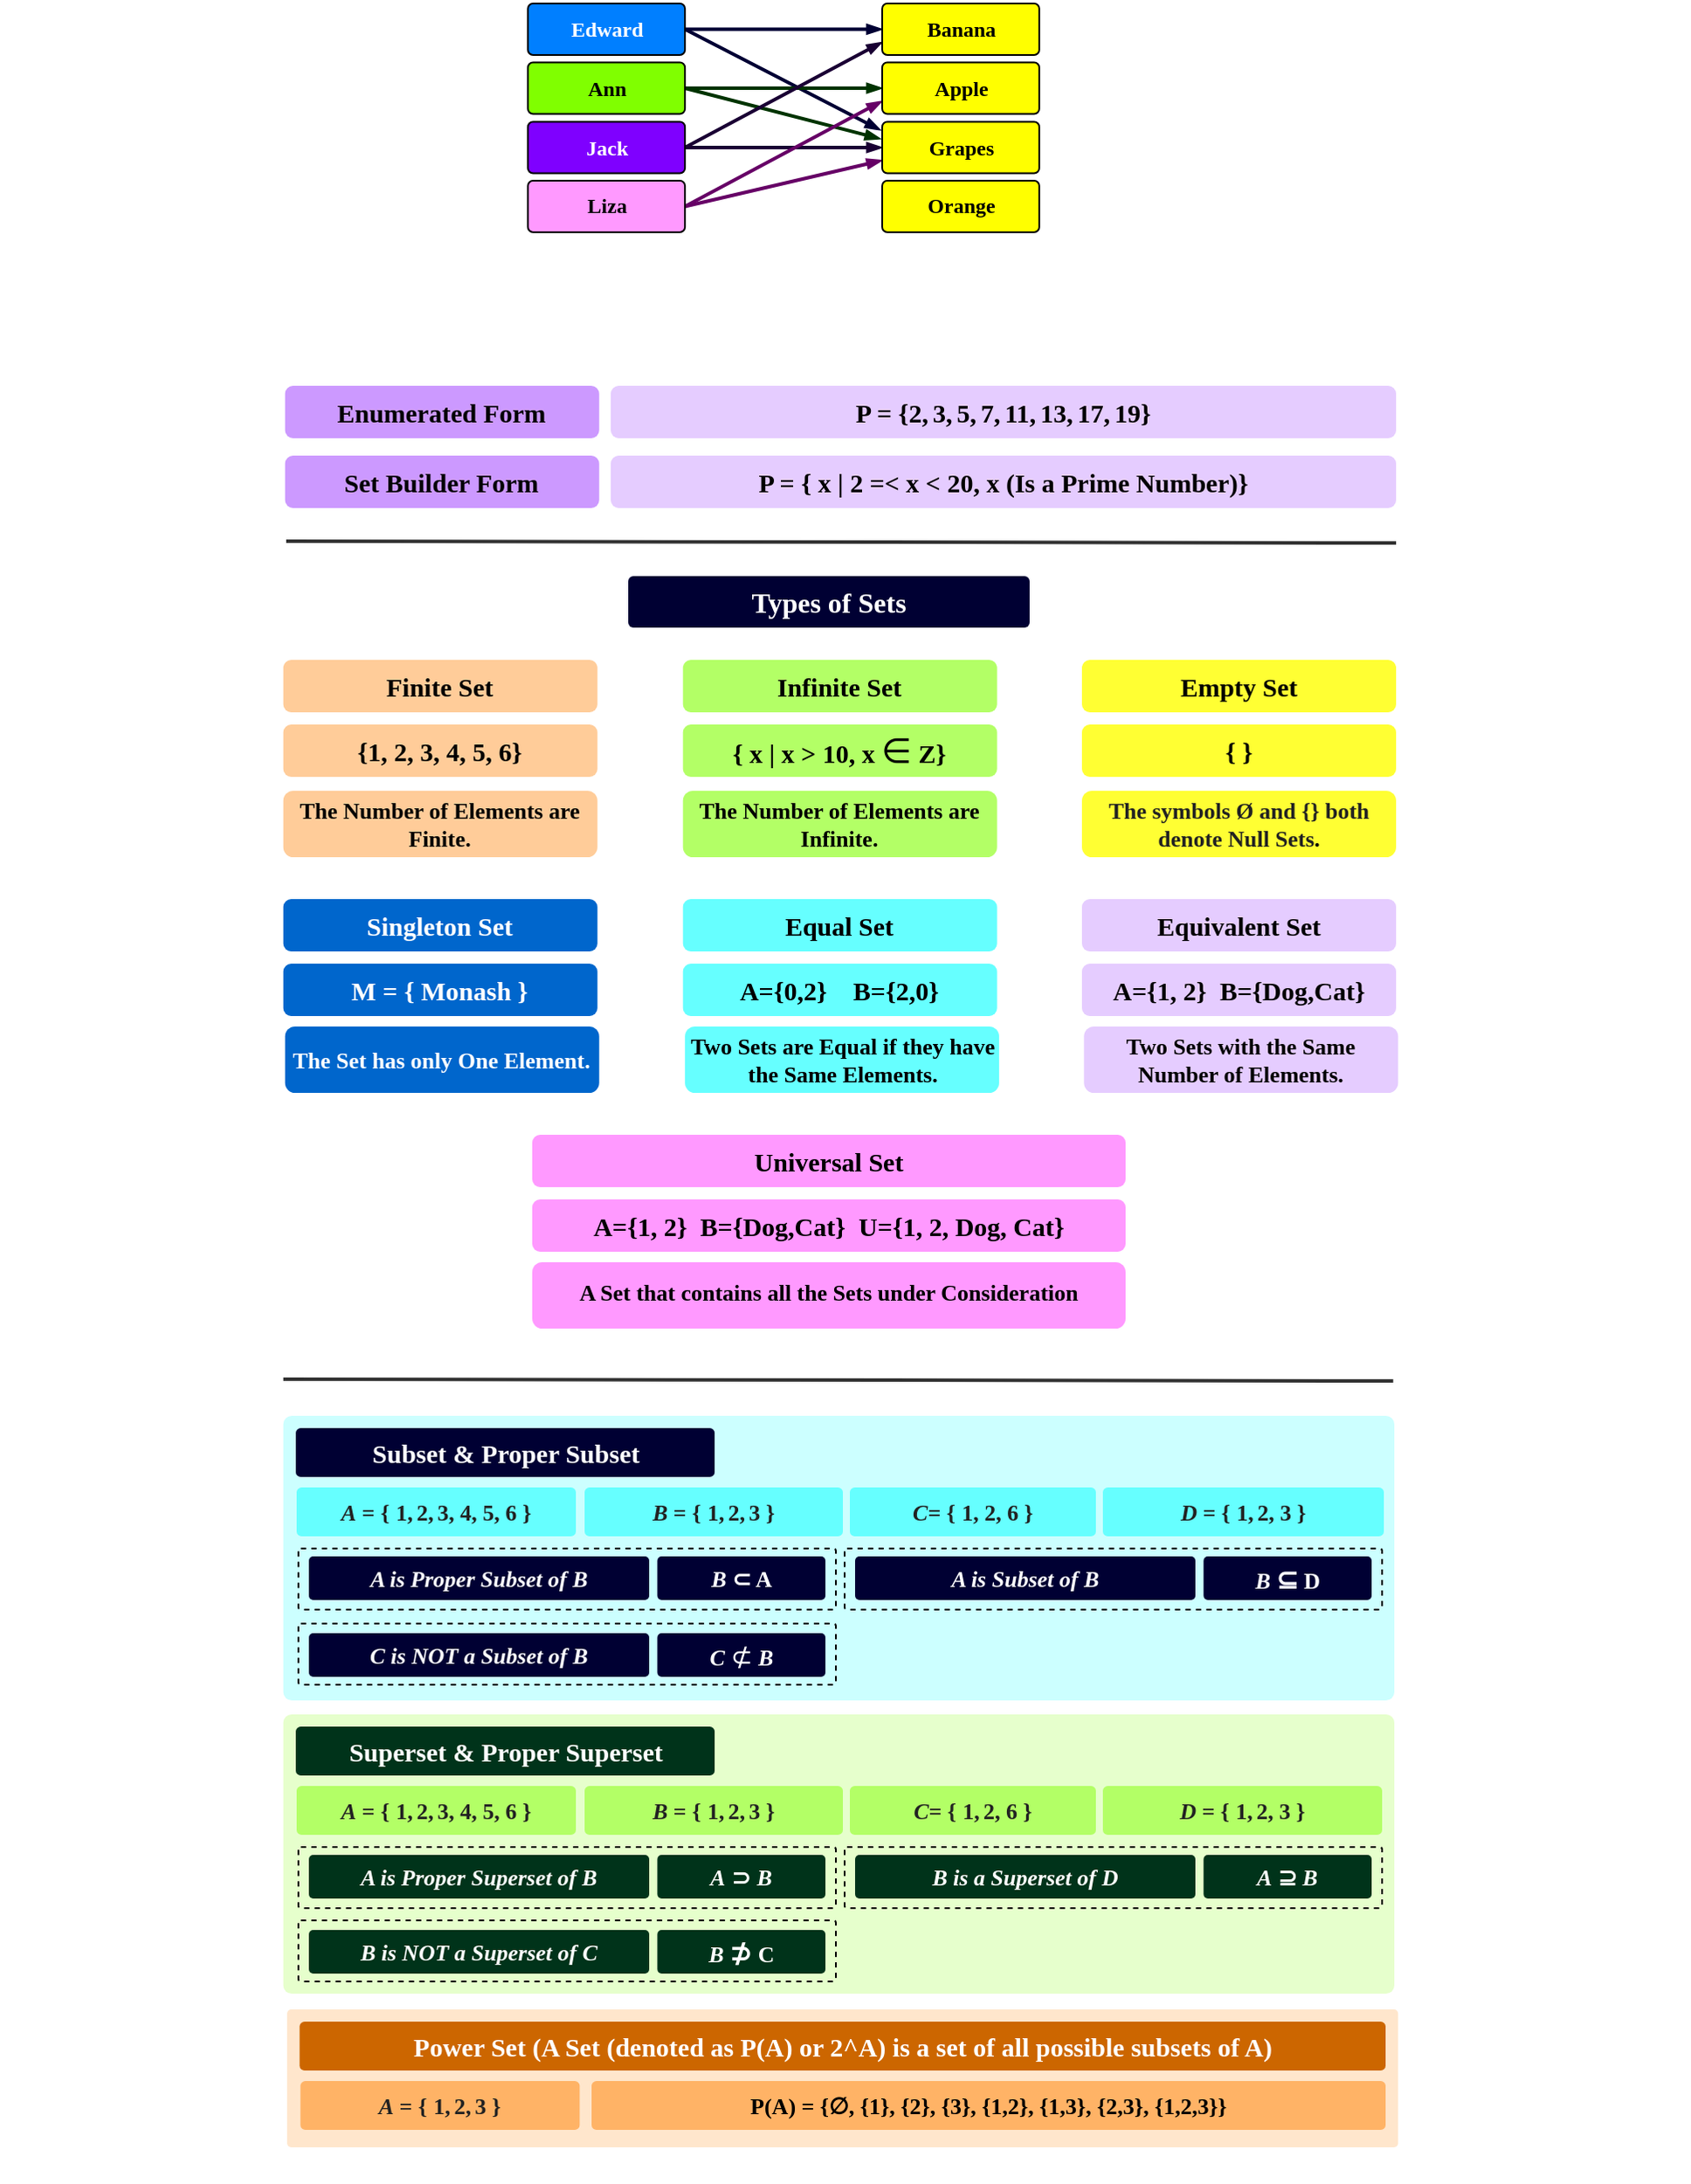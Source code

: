 <mxfile version="25.0.1">
  <diagram name="Page-1" id="3yqpxKQvHaOyZTGhgoW6">
    <mxGraphModel dx="921" dy="1027" grid="1" gridSize="10" guides="1" tooltips="1" connect="1" arrows="1" fold="1" page="1" pageScale="1" pageWidth="850" pageHeight="1100" math="0" shadow="0">
      <root>
        <mxCell id="0" />
        <mxCell id="1" parent="0" />
        <mxCell id="FEyQUM1H9zEpQc9rAPHr-9" value="" style="endArrow=blockThin;html=1;rounded=0;strokeColor=#000033;strokeWidth=2;endFill=1;exitX=1;exitY=0.5;exitDx=0;exitDy=0;endSize=4;" parent="1" source="FEyQUM1H9zEpQc9rAPHr-1" target="FEyQUM1H9zEpQc9rAPHr-5" edge="1">
          <mxGeometry width="50" height="50" relative="1" as="geometry">
            <mxPoint x="3385.52" y="1191.75" as="sourcePoint" />
            <mxPoint x="3385.52" y="1219.75" as="targetPoint" />
          </mxGeometry>
        </mxCell>
        <mxCell id="FEyQUM1H9zEpQc9rAPHr-10" value="" style="endArrow=blockThin;html=1;rounded=0;strokeColor=#000033;strokeWidth=2;endFill=1;exitX=1;exitY=0.5;exitDx=0;exitDy=0;endSize=4;" parent="1" source="FEyQUM1H9zEpQc9rAPHr-1" edge="1">
          <mxGeometry width="50" height="50" relative="1" as="geometry">
            <mxPoint x="3312.52" y="1176.5" as="sourcePoint" />
            <mxPoint x="3414.52" y="1224.5" as="targetPoint" />
          </mxGeometry>
        </mxCell>
        <mxCell id="FEyQUM1H9zEpQc9rAPHr-11" value="" style="endArrow=blockThin;html=1;rounded=0;strokeColor=#003300;strokeWidth=2;endFill=1;exitX=1;exitY=0.5;exitDx=0;exitDy=0;endSize=4;entryX=0;entryY=0.5;entryDx=0;entryDy=0;" parent="1" source="FEyQUM1H9zEpQc9rAPHr-2" target="FEyQUM1H9zEpQc9rAPHr-6" edge="1">
          <mxGeometry width="50" height="50" relative="1" as="geometry">
            <mxPoint x="3312.52" y="1176.5" as="sourcePoint" />
            <mxPoint x="3425.52" y="1244.5" as="targetPoint" />
          </mxGeometry>
        </mxCell>
        <mxCell id="FEyQUM1H9zEpQc9rAPHr-12" value="" style="endArrow=blockThin;html=1;rounded=0;strokeColor=#003300;strokeWidth=2;endFill=1;exitX=1;exitY=0.5;exitDx=0;exitDy=0;endSize=4;" parent="1" source="FEyQUM1H9zEpQc9rAPHr-2" edge="1">
          <mxGeometry width="50" height="50" relative="1" as="geometry">
            <mxPoint x="3312.52" y="1210.5" as="sourcePoint" />
            <mxPoint x="3414.52" y="1229.5" as="targetPoint" />
          </mxGeometry>
        </mxCell>
        <mxCell id="FEyQUM1H9zEpQc9rAPHr-13" value="" style="endArrow=blockThin;html=1;rounded=0;strokeColor=#190033;strokeWidth=2;endFill=1;exitX=1;exitY=0.5;exitDx=0;exitDy=0;endSize=4;entryX=0;entryY=0.5;entryDx=0;entryDy=0;" parent="1" source="FEyQUM1H9zEpQc9rAPHr-3" target="FEyQUM1H9zEpQc9rAPHr-7" edge="1">
          <mxGeometry width="50" height="50" relative="1" as="geometry">
            <mxPoint x="3312.52" y="1210.5" as="sourcePoint" />
            <mxPoint x="3425.52" y="1210.5" as="targetPoint" />
          </mxGeometry>
        </mxCell>
        <mxCell id="FEyQUM1H9zEpQc9rAPHr-14" value="" style="endArrow=blockThin;html=1;rounded=0;strokeColor=#190033;strokeWidth=2;endFill=1;exitX=1;exitY=0.5;exitDx=0;exitDy=0;endSize=4;entryX=0;entryY=0.75;entryDx=0;entryDy=0;" parent="1" source="FEyQUM1H9zEpQc9rAPHr-3" target="FEyQUM1H9zEpQc9rAPHr-5" edge="1">
          <mxGeometry width="50" height="50" relative="1" as="geometry">
            <mxPoint x="3312.52" y="1244.5" as="sourcePoint" />
            <mxPoint x="3425.52" y="1244.5" as="targetPoint" />
          </mxGeometry>
        </mxCell>
        <mxCell id="FEyQUM1H9zEpQc9rAPHr-15" value="" style="endArrow=blockThin;html=1;rounded=0;strokeColor=#660066;strokeWidth=2;endFill=1;exitX=1;exitY=0.5;exitDx=0;exitDy=0;endSize=4;entryX=0;entryY=0.75;entryDx=0;entryDy=0;" parent="1" source="FEyQUM1H9zEpQc9rAPHr-4" target="FEyQUM1H9zEpQc9rAPHr-7" edge="1">
          <mxGeometry width="50" height="50" relative="1" as="geometry">
            <mxPoint x="3312.52" y="1244.5" as="sourcePoint" />
            <mxPoint x="3425.52" y="1244.5" as="targetPoint" />
          </mxGeometry>
        </mxCell>
        <mxCell id="FEyQUM1H9zEpQc9rAPHr-16" value="" style="endArrow=blockThin;html=1;rounded=0;strokeColor=#660066;strokeWidth=2;endFill=1;exitX=1;exitY=0.5;exitDx=0;exitDy=0;endSize=4;entryX=0;entryY=0.75;entryDx=0;entryDy=0;" parent="1" source="FEyQUM1H9zEpQc9rAPHr-4" target="FEyQUM1H9zEpQc9rAPHr-6" edge="1">
          <mxGeometry width="50" height="50" relative="1" as="geometry">
            <mxPoint x="3311.52" y="1278.5" as="sourcePoint" />
            <mxPoint x="3425.52" y="1251.5" as="targetPoint" />
          </mxGeometry>
        </mxCell>
        <mxCell id="FEyQUM1H9zEpQc9rAPHr-1" value="&lt;font face=&quot;Comic Sans MS&quot;&gt;&lt;b&gt;Edward&lt;/b&gt;&lt;/font&gt;" style="rounded=1;whiteSpace=wrap;html=1;fillColor=#007FFF;strokeColor=#000000;fontColor=#FFFFFF;arcSize=10;" parent="1" vertex="1">
          <mxGeometry x="3212.52" y="1152" width="90" height="29.5" as="geometry" />
        </mxCell>
        <mxCell id="FEyQUM1H9zEpQc9rAPHr-2" value="&lt;font face=&quot;Comic Sans MS&quot;&gt;&lt;b&gt;Ann&lt;/b&gt;&lt;/font&gt;" style="rounded=1;whiteSpace=wrap;html=1;fillColor=#80FF00;strokeColor=#000000;fontColor=#000000;arcSize=10;" parent="1" vertex="1">
          <mxGeometry x="3212.52" y="1185.75" width="90" height="29.5" as="geometry" />
        </mxCell>
        <mxCell id="FEyQUM1H9zEpQc9rAPHr-3" value="&lt;font face=&quot;Comic Sans MS&quot;&gt;&lt;b&gt;Jack&lt;/b&gt;&lt;/font&gt;" style="rounded=1;whiteSpace=wrap;html=1;fillColor=#7F00FF;strokeColor=#000000;fontColor=#FFFFFF;arcSize=10;" parent="1" vertex="1">
          <mxGeometry x="3212.52" y="1219.75" width="90" height="29.5" as="geometry" />
        </mxCell>
        <mxCell id="FEyQUM1H9zEpQc9rAPHr-4" value="&lt;font face=&quot;Comic Sans MS&quot;&gt;&lt;b&gt;Liza&lt;/b&gt;&lt;/font&gt;" style="rounded=1;whiteSpace=wrap;html=1;fillColor=#FF99FF;strokeColor=#000000;fontColor=#000000;arcSize=10;" parent="1" vertex="1">
          <mxGeometry x="3212.52" y="1253.5" width="90" height="29.5" as="geometry" />
        </mxCell>
        <mxCell id="FEyQUM1H9zEpQc9rAPHr-5" value="&lt;font face=&quot;Comic Sans MS&quot;&gt;&lt;b&gt;Banana&lt;/b&gt;&lt;/font&gt;" style="rounded=1;whiteSpace=wrap;html=1;fillColor=#FFFF00;strokeColor=#000000;fontColor=#000000;arcSize=10;" parent="1" vertex="1">
          <mxGeometry x="3415.52" y="1152" width="90" height="29.5" as="geometry" />
        </mxCell>
        <mxCell id="FEyQUM1H9zEpQc9rAPHr-6" value="&lt;font face=&quot;Comic Sans MS&quot;&gt;&lt;b&gt;Apple&lt;/b&gt;&lt;/font&gt;" style="rounded=1;whiteSpace=wrap;html=1;fillColor=#FFFF00;strokeColor=#000000;fontColor=#000000;arcSize=10;" parent="1" vertex="1">
          <mxGeometry x="3415.52" y="1185.75" width="90" height="29.5" as="geometry" />
        </mxCell>
        <mxCell id="FEyQUM1H9zEpQc9rAPHr-7" value="&lt;font face=&quot;Comic Sans MS&quot;&gt;&lt;b&gt;Grapes&lt;/b&gt;&lt;/font&gt;" style="rounded=1;whiteSpace=wrap;html=1;fillColor=#FFFF00;strokeColor=#000000;fontColor=#000000;arcSize=10;" parent="1" vertex="1">
          <mxGeometry x="3415.52" y="1219.75" width="90" height="29.5" as="geometry" />
        </mxCell>
        <mxCell id="FEyQUM1H9zEpQc9rAPHr-8" value="&lt;font face=&quot;Comic Sans MS&quot;&gt;&lt;b&gt;Orange&lt;/b&gt;&lt;/font&gt;" style="rounded=1;whiteSpace=wrap;html=1;fillColor=#FFFF00;strokeColor=#000000;fontColor=#000000;arcSize=10;" parent="1" vertex="1">
          <mxGeometry x="3415.52" y="1253.5" width="90" height="29.5" as="geometry" />
        </mxCell>
        <mxCell id="FEyQUM1H9zEpQc9rAPHr-17" value="" style="rounded=1;whiteSpace=wrap;html=1;fillColor=none;strokeColor=none;fontColor=#000000;arcSize=4;spacingBottom=0;spacing=5;" parent="1" vertex="1">
          <mxGeometry x="3080" y="1150" width="114.79" height="133" as="geometry" />
        </mxCell>
        <mxCell id="FEyQUM1H9zEpQc9rAPHr-19" value="" style="rounded=1;whiteSpace=wrap;html=1;fillColor=none;strokeColor=none;fontColor=#000000;arcSize=4;spacingBottom=0;spacing=5;" parent="1" vertex="1">
          <mxGeometry x="3525.84" y="1152" width="114.79" height="133" as="geometry" />
        </mxCell>
        <mxCell id="HtunkDSxhIQNC_XrT3Kh-1" value="&lt;b style=&quot;font-family: &amp;quot;Comic Sans MS&amp;quot;; font-size: 15px;&quot;&gt;{1, 2, 3, 4, 5, 6}&lt;/b&gt;" style="rounded=1;whiteSpace=wrap;html=1;fillColor=#FFCC99;strokeColor=none;" parent="1" vertex="1">
          <mxGeometry x="3072.35" y="1565" width="180" height="30" as="geometry" />
        </mxCell>
        <mxCell id="HtunkDSxhIQNC_XrT3Kh-2" value="&lt;b style=&quot;font-family: &amp;quot;Comic Sans MS&amp;quot;; font-size: 15px;&quot;&gt;Finite Set&lt;/b&gt;" style="rounded=1;whiteSpace=wrap;html=1;fillColor=#FFCC99;strokeColor=none;" parent="1" vertex="1">
          <mxGeometry x="3072.35" y="1528" width="180" height="30" as="geometry" />
        </mxCell>
        <mxCell id="HtunkDSxhIQNC_XrT3Kh-3" value="&lt;b style=&quot;font-family: &amp;quot;Comic Sans MS&amp;quot;; font-size: 15px;&quot;&gt;{ x | x &amp;gt; 10, x&amp;nbsp;&lt;/b&gt;&lt;span style=&quot;font-size: 20px; text-align: start;&quot;&gt;&lt;font style=&quot;&quot; face=&quot;Comic Sans MS&quot;&gt;∈&lt;/font&gt;&lt;/span&gt;&lt;b style=&quot;font-family: &amp;quot;Comic Sans MS&amp;quot;; font-size: 15px;&quot;&gt;&amp;nbsp;Z}&lt;/b&gt;" style="rounded=1;whiteSpace=wrap;html=1;fillColor=#B3FF66;strokeColor=none;spacingBottom=2;" parent="1" vertex="1">
          <mxGeometry x="3301.35" y="1565" width="180" height="30" as="geometry" />
        </mxCell>
        <mxCell id="HtunkDSxhIQNC_XrT3Kh-4" value="&lt;b style=&quot;font-family: &amp;quot;Comic Sans MS&amp;quot;; font-size: 15px;&quot;&gt;Infinite Set&lt;/b&gt;" style="rounded=1;whiteSpace=wrap;html=1;fillColor=#B3FF66;strokeColor=none;" parent="1" vertex="1">
          <mxGeometry x="3301.35" y="1528" width="180" height="30" as="geometry" />
        </mxCell>
        <mxCell id="HtunkDSxhIQNC_XrT3Kh-5" value="&lt;b style=&quot;font-family: &amp;quot;Comic Sans MS&amp;quot;; font-size: 15px;&quot;&gt;{ }&lt;/b&gt;" style="rounded=1;whiteSpace=wrap;html=1;fillColor=#FFFF33;strokeColor=none;" parent="1" vertex="1">
          <mxGeometry x="3530" y="1565" width="180" height="30" as="geometry" />
        </mxCell>
        <mxCell id="HtunkDSxhIQNC_XrT3Kh-6" value="&lt;b style=&quot;font-family: &amp;quot;Comic Sans MS&amp;quot;; font-size: 15px;&quot;&gt;Empty Set&lt;/b&gt;" style="rounded=1;whiteSpace=wrap;html=1;fillColor=#FFFF33;strokeColor=none;" parent="1" vertex="1">
          <mxGeometry x="3530" y="1528" width="180" height="30" as="geometry" />
        </mxCell>
        <mxCell id="HtunkDSxhIQNC_XrT3Kh-7" value="&lt;b style=&quot;font-family: &amp;quot;Comic Sans MS&amp;quot;; font-size: 15px;&quot;&gt;M = { Monash }&lt;/b&gt;" style="rounded=1;whiteSpace=wrap;html=1;fillColor=#0066CC;strokeColor=none;fontColor=#FFFFFF;" parent="1" vertex="1">
          <mxGeometry x="3072.35" y="1702" width="180" height="30" as="geometry" />
        </mxCell>
        <mxCell id="HtunkDSxhIQNC_XrT3Kh-8" value="&lt;font face=&quot;Comic Sans MS&quot;&gt;&lt;span style=&quot;font-size: 15px;&quot;&gt;&lt;b&gt;Singleton Set&lt;/b&gt;&lt;/span&gt;&lt;/font&gt;" style="rounded=1;whiteSpace=wrap;html=1;fillColor=#0066CC;strokeColor=none;fontColor=#FFFFFF;" parent="1" vertex="1">
          <mxGeometry x="3072.35" y="1665" width="180" height="30" as="geometry" />
        </mxCell>
        <mxCell id="HtunkDSxhIQNC_XrT3Kh-9" value="&lt;font face=&quot;Comic Sans MS&quot;&gt;&lt;span style=&quot;font-size: 15px;&quot;&gt;&lt;b&gt;A={0,2}&amp;nbsp; &amp;nbsp; B={2,0}&lt;/b&gt;&lt;/span&gt;&lt;/font&gt;" style="rounded=1;whiteSpace=wrap;html=1;fillColor=#66FFFF;strokeColor=none;" parent="1" vertex="1">
          <mxGeometry x="3301.35" y="1702" width="180" height="30" as="geometry" />
        </mxCell>
        <mxCell id="HtunkDSxhIQNC_XrT3Kh-10" value="&lt;b style=&quot;font-family: &amp;quot;Comic Sans MS&amp;quot;; font-size: 15px;&quot;&gt;Equal Set&lt;/b&gt;" style="rounded=1;whiteSpace=wrap;html=1;fillColor=#66FFFF;strokeColor=none;" parent="1" vertex="1">
          <mxGeometry x="3301.35" y="1665" width="180" height="30" as="geometry" />
        </mxCell>
        <mxCell id="HtunkDSxhIQNC_XrT3Kh-13" value="" style="rounded=1;whiteSpace=wrap;html=1;arcSize=18;strokeColor=none;fillColor=none;" parent="1" vertex="1">
          <mxGeometry x="2910" y="1350" width="130" height="1050" as="geometry" />
        </mxCell>
        <mxCell id="HtunkDSxhIQNC_XrT3Kh-14" value="" style="endArrow=none;html=1;rounded=0;strokeColor=#333333;strokeWidth=2;endFill=0;endSize=4;" parent="1" edge="1">
          <mxGeometry width="50" height="50" relative="1" as="geometry">
            <mxPoint x="3074" y="1460" as="sourcePoint" />
            <mxPoint x="3710" y="1461" as="targetPoint" />
          </mxGeometry>
        </mxCell>
        <mxCell id="HtunkDSxhIQNC_XrT3Kh-15" value="&lt;b style=&quot;font-family: &amp;quot;Comic Sans MS&amp;quot;; font-size: 15px;&quot;&gt;Enumerated Form&lt;/b&gt;" style="rounded=1;whiteSpace=wrap;html=1;fillColor=#CC99FF;strokeColor=none;" parent="1" vertex="1">
          <mxGeometry x="3073.35" y="1371" width="180" height="30" as="geometry" />
        </mxCell>
        <mxCell id="HtunkDSxhIQNC_XrT3Kh-16" value="&lt;b&gt;&lt;font style=&quot;font-size: 15px;&quot; face=&quot;Comic Sans MS&quot;&gt;P = {&lt;span style=&quot;outline: none; scrollbar-color: rgba(80, 40, 140, 0.5) rgba(0, 0, 0, 0); border-color: currentcolor; text-align: start; text-wrap: nowrap;&quot; class=&quot;mord&quot;&gt;2&lt;/span&gt;&lt;span style=&quot;outline: none; scrollbar-color: rgba(80, 40, 140, 0.5) rgba(0, 0, 0, 0); border-color: currentcolor; text-align: start; text-wrap: nowrap;&quot; class=&quot;mpunct&quot;&gt;,&lt;/span&gt;&lt;span style=&quot;outline: none; scrollbar-color: rgba(80, 40, 140, 0.5) rgba(0, 0, 0, 0); border-color: currentcolor; display: inline-block; text-align: start; text-wrap: nowrap; margin-right: 0.167em;&quot; class=&quot;mspace&quot;&gt;&lt;/span&gt;&lt;span style=&quot;outline: none; scrollbar-color: rgba(80, 40, 140, 0.5) rgba(0, 0, 0, 0); border-color: currentcolor; text-align: start; text-wrap: nowrap;&quot; class=&quot;mord&quot;&gt;3&lt;/span&gt;&lt;span style=&quot;outline: none; scrollbar-color: rgba(80, 40, 140, 0.5) rgba(0, 0, 0, 0); border-color: currentcolor; text-align: start; text-wrap: nowrap;&quot; class=&quot;mpunct&quot;&gt;,&lt;/span&gt;&lt;span style=&quot;outline: none; scrollbar-color: rgba(80, 40, 140, 0.5) rgba(0, 0, 0, 0); border-color: currentcolor; display: inline-block; text-align: start; text-wrap: nowrap; margin-right: 0.167em;&quot; class=&quot;mspace&quot;&gt;&lt;/span&gt;&lt;span style=&quot;outline: none; scrollbar-color: rgba(80, 40, 140, 0.5) rgba(0, 0, 0, 0); border-color: currentcolor; text-align: start; text-wrap: nowrap;&quot; class=&quot;mord&quot;&gt;5&lt;/span&gt;&lt;span style=&quot;outline: none; scrollbar-color: rgba(80, 40, 140, 0.5) rgba(0, 0, 0, 0); border-color: currentcolor; text-align: start; text-wrap: nowrap;&quot; class=&quot;mpunct&quot;&gt;,&lt;/span&gt;&lt;span style=&quot;outline: none; scrollbar-color: rgba(80, 40, 140, 0.5) rgba(0, 0, 0, 0); border-color: currentcolor; display: inline-block; text-align: start; text-wrap: nowrap; margin-right: 0.167em;&quot; class=&quot;mspace&quot;&gt;&lt;/span&gt;&lt;span style=&quot;outline: none; scrollbar-color: rgba(80, 40, 140, 0.5) rgba(0, 0, 0, 0); border-color: currentcolor; text-align: start; text-wrap: nowrap;&quot; class=&quot;mord&quot;&gt;7&lt;/span&gt;&lt;span style=&quot;outline: none; scrollbar-color: rgba(80, 40, 140, 0.5) rgba(0, 0, 0, 0); border-color: currentcolor; text-align: start; text-wrap: nowrap;&quot; class=&quot;mpunct&quot;&gt;,&lt;/span&gt;&lt;span style=&quot;outline: none; scrollbar-color: rgba(80, 40, 140, 0.5) rgba(0, 0, 0, 0); border-color: currentcolor; display: inline-block; text-align: start; text-wrap: nowrap; margin-right: 0.167em;&quot; class=&quot;mspace&quot;&gt;&lt;/span&gt;&lt;span style=&quot;outline: none; scrollbar-color: rgba(80, 40, 140, 0.5) rgba(0, 0, 0, 0); border-color: currentcolor; text-align: start; text-wrap: nowrap;&quot; class=&quot;mord&quot;&gt;11&lt;/span&gt;&lt;span style=&quot;outline: none; scrollbar-color: rgba(80, 40, 140, 0.5) rgba(0, 0, 0, 0); border-color: currentcolor; text-align: start; text-wrap: nowrap;&quot; class=&quot;mpunct&quot;&gt;,&lt;/span&gt;&lt;span style=&quot;outline: none; scrollbar-color: rgba(80, 40, 140, 0.5) rgba(0, 0, 0, 0); border-color: currentcolor; display: inline-block; text-align: start; text-wrap: nowrap; margin-right: 0.167em;&quot; class=&quot;mspace&quot;&gt;&lt;/span&gt;&lt;span style=&quot;outline: none; scrollbar-color: rgba(80, 40, 140, 0.5) rgba(0, 0, 0, 0); border-color: currentcolor; text-align: start; text-wrap: nowrap;&quot; class=&quot;mord&quot;&gt;13&lt;/span&gt;&lt;span style=&quot;outline: none; scrollbar-color: rgba(80, 40, 140, 0.5) rgba(0, 0, 0, 0); border-color: currentcolor; text-align: start; text-wrap: nowrap;&quot; class=&quot;mpunct&quot;&gt;,&lt;/span&gt;&lt;span style=&quot;outline: none; scrollbar-color: rgba(80, 40, 140, 0.5) rgba(0, 0, 0, 0); border-color: currentcolor; display: inline-block; text-align: start; text-wrap: nowrap; margin-right: 0.167em;&quot; class=&quot;mspace&quot;&gt;&lt;/span&gt;&lt;span style=&quot;outline: none; scrollbar-color: rgba(80, 40, 140, 0.5) rgba(0, 0, 0, 0); border-color: currentcolor; text-align: start; text-wrap: nowrap;&quot; class=&quot;mord&quot;&gt;17&lt;/span&gt;&lt;span style=&quot;outline: none; scrollbar-color: rgba(80, 40, 140, 0.5) rgba(0, 0, 0, 0); border-color: currentcolor; text-align: start; text-wrap: nowrap;&quot; class=&quot;mpunct&quot;&gt;,&lt;/span&gt;&lt;span style=&quot;outline: none; scrollbar-color: rgba(80, 40, 140, 0.5) rgba(0, 0, 0, 0); border-color: currentcolor; display: inline-block; text-align: start; text-wrap: nowrap; margin-right: 0.167em;&quot; class=&quot;mspace&quot;&gt;&lt;/span&gt;&lt;span style=&quot;outline: none; scrollbar-color: rgba(80, 40, 140, 0.5) rgba(0, 0, 0, 0); border-color: currentcolor; text-align: start; text-wrap: nowrap;&quot; class=&quot;mord&quot;&gt;19&lt;/span&gt;}&lt;/font&gt;&lt;/b&gt;" style="rounded=1;whiteSpace=wrap;html=1;fillColor=#E5CCFF;strokeColor=none;" parent="1" vertex="1">
          <mxGeometry x="3260" y="1371" width="450" height="30" as="geometry" />
        </mxCell>
        <mxCell id="HtunkDSxhIQNC_XrT3Kh-17" value="&lt;font face=&quot;Comic Sans MS&quot;&gt;&lt;span style=&quot;font-size: 15px;&quot;&gt;&lt;b&gt;Set Builder Form&lt;/b&gt;&lt;/span&gt;&lt;/font&gt;" style="rounded=1;whiteSpace=wrap;html=1;fillColor=#CC99FF;strokeColor=none;" parent="1" vertex="1">
          <mxGeometry x="3073.35" y="1411" width="180" height="30" as="geometry" />
        </mxCell>
        <mxCell id="HtunkDSxhIQNC_XrT3Kh-18" value="&lt;div style=&quot;text-align: start;&quot;&gt;&lt;b&gt;&lt;font style=&quot;font-size: 15px;&quot;&gt;&lt;font&gt;&lt;span style=&quot;background-color: initial;&quot;&gt;&lt;font style=&quot;&quot; face=&quot;Comic Sans MS&quot;&gt;P =&amp;nbsp;&lt;/font&gt;&lt;/span&gt;&lt;span style=&quot;background-color: initial; font-family: &amp;quot;Comic Sans MS&amp;quot;;&quot;&gt;&lt;font style=&quot;&quot;&gt;{ x | 2 =&amp;lt; x &amp;lt; 20, x&lt;/font&gt; &lt;/span&gt;&lt;span style=&quot;background-color: initial; font-family: &amp;quot;Comic Sans MS&amp;quot;;&quot;&gt;(Is a Prime Number)&lt;/span&gt;&lt;/font&gt;&lt;span style=&quot;background-color: initial; font-family: &amp;quot;Comic Sans MS&amp;quot;;&quot;&gt;}&lt;/span&gt;&lt;/font&gt;&lt;/b&gt;&lt;/div&gt;" style="rounded=1;whiteSpace=wrap;html=1;fillColor=#E5CCFF;strokeColor=none;" parent="1" vertex="1">
          <mxGeometry x="3260" y="1411" width="450" height="30" as="geometry" />
        </mxCell>
        <mxCell id="EdPjmC5KVBf4B7WpG1KR-1" value="&lt;font face=&quot;Comic Sans MS&quot;&gt;&lt;b&gt;The Number of Elements are Finite.&lt;/b&gt;&lt;/font&gt;" style="rounded=1;whiteSpace=wrap;html=1;fillColor=#FFCC99;strokeColor=none;fontSize=13;" parent="1" vertex="1">
          <mxGeometry x="3072.35" y="1603" width="180" height="38" as="geometry" />
        </mxCell>
        <mxCell id="EdPjmC5KVBf4B7WpG1KR-2" value="&lt;b style=&quot;font-family: &amp;quot;Comic Sans MS&amp;quot;;&quot;&gt;The Number of Elements are Infinite.&lt;/b&gt;" style="rounded=1;whiteSpace=wrap;html=1;fillColor=#B3FF66;strokeColor=none;fontSize=13;" parent="1" vertex="1">
          <mxGeometry x="3301.35" y="1603" width="180" height="38" as="geometry" />
        </mxCell>
        <mxCell id="EdPjmC5KVBf4B7WpG1KR-3" value="&lt;font face=&quot;Comic Sans MS&quot;&gt;&lt;b&gt;&lt;span style=&quot;color: rgb(34, 34, 34); text-align: start; white-space-collapse: preserve;&quot;&gt;The symbols Ø and {} both denote Null Sets&lt;/span&gt;.&lt;/b&gt;&lt;/font&gt;" style="rounded=1;whiteSpace=wrap;html=1;fillColor=#FFFF33;strokeColor=none;fontSize=13;" parent="1" vertex="1">
          <mxGeometry x="3530" y="1603" width="180" height="38" as="geometry" />
        </mxCell>
        <mxCell id="EdPjmC5KVBf4B7WpG1KR-4" value="&lt;b style=&quot;font-family: &amp;quot;Comic Sans MS&amp;quot;;&quot;&gt;The Set has only One Element.&lt;/b&gt;" style="rounded=1;whiteSpace=wrap;html=1;fillColor=#0066CC;strokeColor=none;fontColor=#FFFFFF;fontSize=13;" parent="1" vertex="1">
          <mxGeometry x="3073.35" y="1738" width="180" height="38" as="geometry" />
        </mxCell>
        <mxCell id="EdPjmC5KVBf4B7WpG1KR-6" value="&lt;b style=&quot;font-size: 13px; font-family: &amp;quot;Comic Sans MS&amp;quot;;&quot;&gt;Two Sets are Equal if they have the Same Elements.&lt;/b&gt;" style="rounded=1;whiteSpace=wrap;html=1;fillColor=#66FFFF;strokeColor=none;" parent="1" vertex="1">
          <mxGeometry x="3302.52" y="1738" width="180" height="38" as="geometry" />
        </mxCell>
        <mxCell id="EdPjmC5KVBf4B7WpG1KR-8" value="&lt;font style=&quot;font-size: 16px;&quot; face=&quot;Comic Sans MS&quot;&gt;&lt;b style=&quot;&quot;&gt;Types of Sets&lt;/b&gt;&lt;/font&gt;" style="rounded=1;whiteSpace=wrap;html=1;fillColor=#000033;strokeColor=none;fontColor=#FFFFFF;arcSize=10;" parent="1" vertex="1">
          <mxGeometry x="3270" y="1480" width="230" height="29.5" as="geometry" />
        </mxCell>
        <mxCell id="EdPjmC5KVBf4B7WpG1KR-9" value="&lt;font face=&quot;Comic Sans MS&quot;&gt;&lt;span style=&quot;font-size: 15px;&quot;&gt;&lt;b&gt;A={1, 2}&amp;nbsp; B={Dog,Cat}&lt;/b&gt;&lt;/span&gt;&lt;/font&gt;" style="rounded=1;whiteSpace=wrap;html=1;fillColor=#E5CCFF;strokeColor=none;" parent="1" vertex="1">
          <mxGeometry x="3530" y="1702" width="180" height="30" as="geometry" />
        </mxCell>
        <mxCell id="EdPjmC5KVBf4B7WpG1KR-10" value="&lt;font face=&quot;Comic Sans MS&quot;&gt;&lt;span style=&quot;font-size: 15px;&quot;&gt;&lt;b&gt;Equivalent Set&lt;/b&gt;&lt;/span&gt;&lt;/font&gt;" style="rounded=1;whiteSpace=wrap;html=1;fillColor=#E5CCFF;strokeColor=none;" parent="1" vertex="1">
          <mxGeometry x="3530" y="1665" width="180" height="30" as="geometry" />
        </mxCell>
        <mxCell id="EdPjmC5KVBf4B7WpG1KR-11" value="&lt;b style=&quot;font-size: 13px; font-family: &amp;quot;Comic Sans MS&amp;quot;;&quot;&gt;Two Sets with the Same Number of Elements.&lt;/b&gt;" style="rounded=1;whiteSpace=wrap;html=1;fillColor=#E5CCFF;strokeColor=none;" parent="1" vertex="1">
          <mxGeometry x="3531.17" y="1738" width="180" height="38" as="geometry" />
        </mxCell>
        <mxCell id="EdPjmC5KVBf4B7WpG1KR-12" value="" style="rounded=1;whiteSpace=wrap;html=1;arcSize=18;strokeColor=none;fillColor=none;" parent="1" vertex="1">
          <mxGeometry x="3748" y="1359" width="130" height="1041" as="geometry" />
        </mxCell>
        <mxCell id="EdPjmC5KVBf4B7WpG1KR-13" value="&lt;font face=&quot;Comic Sans MS&quot;&gt;&lt;span style=&quot;font-size: 15px;&quot;&gt;&lt;b&gt;A={1, 2}&amp;nbsp; B={Dog,Cat}&amp;nbsp; U=&lt;/b&gt;&lt;/span&gt;&lt;/font&gt;&lt;b style=&quot;font-family: &amp;quot;Comic Sans MS&amp;quot;; font-size: 15px;&quot;&gt;{1, 2, Dog, Cat}&lt;/b&gt;" style="rounded=1;whiteSpace=wrap;html=1;fillColor=#FF99FF;strokeColor=none;" parent="1" vertex="1">
          <mxGeometry x="3215" y="1837" width="340" height="30" as="geometry" />
        </mxCell>
        <mxCell id="EdPjmC5KVBf4B7WpG1KR-14" value="&lt;font face=&quot;Comic Sans MS&quot;&gt;&lt;span style=&quot;font-size: 15px;&quot;&gt;&lt;b&gt;Universal Set&lt;/b&gt;&lt;/span&gt;&lt;/font&gt;" style="rounded=1;whiteSpace=wrap;html=1;fillColor=#FF99FF;strokeColor=none;" parent="1" vertex="1">
          <mxGeometry x="3215" y="1800" width="340" height="30" as="geometry" />
        </mxCell>
        <mxCell id="EdPjmC5KVBf4B7WpG1KR-15" value="&lt;b style=&quot;font-size: 13px; font-family: &amp;quot;Comic Sans MS&amp;quot;;&quot;&gt;A Set that contains all the Sets under Consideration&lt;/b&gt;" style="rounded=1;whiteSpace=wrap;html=1;fillColor=#FF99FF;strokeColor=none;spacingBottom=5;spacing=3;" parent="1" vertex="1">
          <mxGeometry x="3215" y="1873" width="340" height="38" as="geometry" />
        </mxCell>
        <mxCell id="UcyLIDLAC5yHybt2mTLH-1" value="" style="endArrow=none;html=1;rounded=0;strokeColor=#333333;strokeWidth=2;endFill=0;endSize=4;" edge="1" parent="1">
          <mxGeometry width="50" height="50" relative="1" as="geometry">
            <mxPoint x="3072.35" y="1940" as="sourcePoint" />
            <mxPoint x="3708.35" y="1941" as="targetPoint" />
          </mxGeometry>
        </mxCell>
        <mxCell id="UcyLIDLAC5yHybt2mTLH-3" value="" style="rounded=1;whiteSpace=wrap;html=1;fillColor=#CCFFFF;strokeColor=none;arcSize=3;" vertex="1" parent="1">
          <mxGeometry x="3072.35" y="1961" width="636.65" height="163" as="geometry" />
        </mxCell>
        <mxCell id="UcyLIDLAC5yHybt2mTLH-4" value="&lt;b&gt;&lt;font style=&quot;font-size: 13px;&quot; face=&quot;Comic Sans MS&quot;&gt;&lt;span style=&quot;outline: none; scrollbar-color: rgba(80, 40, 140, 0.5) rgba(0, 0, 0, 0); border-color: currentcolor; position: relative; display: inline-block; text-wrap: nowrap; width: min-content; color: rgb(34, 34, 34); text-align: start;&quot; class=&quot;base&quot;&gt;&lt;span style=&quot;outline: none; scrollbar-color: rgba(80, 40, 140, 0.5) rgba(0, 0, 0, 0); border-color: currentcolor;&quot; class=&quot;mrel&quot;&gt;&lt;i&gt;A&amp;nbsp;&lt;/i&gt;= {&lt;/span&gt;&lt;span style=&quot;outline: none; scrollbar-color: rgba(80, 40, 140, 0.5) rgba(0, 0, 0, 0); border-color: currentcolor; display: inline-block; margin-right: 0.278em;&quot; class=&quot;mspace&quot;&gt;&lt;/span&gt;&lt;/span&gt;&lt;span style=&quot;outline: none; scrollbar-color: rgba(80, 40, 140, 0.5) rgba(0, 0, 0, 0); border-color: currentcolor; position: relative; display: inline-block; text-wrap: nowrap; width: min-content; color: rgb(34, 34, 34); text-align: start;&quot; class=&quot;base&quot;&gt;&lt;span style=&quot;outline: none; scrollbar-color: rgba(80, 40, 140, 0.5) rgba(0, 0, 0, 0); border-color: currentcolor; display: inline-block; height: 0.839em; vertical-align: -0.194em;&quot; class=&quot;strut&quot;&gt;&lt;/span&gt;&lt;span style=&quot;outline: none; scrollbar-color: rgba(80, 40, 140, 0.5) rgba(0, 0, 0, 0); border-color: currentcolor;&quot; class=&quot;mord&quot;&gt;&lt;span style=&quot;outline: none; scrollbar-color: rgba(80, 40, 140, 0.5) rgba(0, 0, 0, 0); border-color: currentcolor;&quot; class=&quot;mord&quot;&gt;1&lt;/span&gt;&lt;span style=&quot;outline: none; scrollbar-color: rgba(80, 40, 140, 0.5) rgba(0, 0, 0, 0); border-color: currentcolor;&quot; class=&quot;mpunct&quot;&gt;,&lt;/span&gt;&lt;span style=&quot;outline: none; scrollbar-color: rgba(80, 40, 140, 0.5) rgba(0, 0, 0, 0); border-color: currentcolor; display: inline-block; margin-right: 0.167em;&quot; class=&quot;mspace&quot;&gt;&lt;/span&gt;&lt;span style=&quot;outline: none; scrollbar-color: rgba(80, 40, 140, 0.5) rgba(0, 0, 0, 0); border-color: currentcolor;&quot; class=&quot;mord&quot;&gt;2&lt;/span&gt;&lt;span style=&quot;outline: none; scrollbar-color: rgba(80, 40, 140, 0.5) rgba(0, 0, 0, 0); border-color: currentcolor;&quot; class=&quot;mpunct&quot;&gt;,&lt;/span&gt;&lt;span style=&quot;outline: none; scrollbar-color: rgba(80, 40, 140, 0.5) rgba(0, 0, 0, 0); border-color: currentcolor; display: inline-block; margin-right: 0.167em;&quot; class=&quot;mspace&quot;&gt;&lt;/span&gt;&lt;span style=&quot;outline: none; scrollbar-color: rgba(80, 40, 140, 0.5) rgba(0, 0, 0, 0); border-color: currentcolor;&quot; class=&quot;mord&quot;&gt;3, 4, 5, 6 }&lt;/span&gt;&lt;/span&gt;&lt;/span&gt;&lt;/font&gt;&lt;/b&gt;" style="rounded=1;whiteSpace=wrap;html=1;fillColor=#66FFFF;strokeColor=none;arcSize=10;" vertex="1" parent="1">
          <mxGeometry x="3080" y="2002" width="160" height="28" as="geometry" />
        </mxCell>
        <mxCell id="UcyLIDLAC5yHybt2mTLH-2" value="&lt;font style=&quot;font-size: 15px;&quot; face=&quot;Comic Sans MS&quot;&gt;&lt;b style=&quot;&quot;&gt;Subset &amp;amp; Proper Subset&lt;/b&gt;&lt;/font&gt;" style="rounded=1;whiteSpace=wrap;html=1;fillColor=#000033;strokeColor=none;fontColor=#FFFFFF;arcSize=10;" vertex="1" parent="1">
          <mxGeometry x="3079.52" y="1968" width="240" height="28" as="geometry" />
        </mxCell>
        <mxCell id="UcyLIDLAC5yHybt2mTLH-6" value="&lt;b&gt;&lt;font style=&quot;font-size: 13px;&quot; face=&quot;Comic Sans MS&quot;&gt;&lt;span style=&quot;outline: none; scrollbar-color: rgba(80, 40, 140, 0.5) rgba(0, 0, 0, 0); border-color: currentcolor; position: relative; display: inline-block; text-wrap: nowrap; width: min-content; color: rgb(34, 34, 34); text-align: start;&quot; class=&quot;base&quot;&gt;&lt;span style=&quot;outline: none; scrollbar-color: rgba(80, 40, 140, 0.5) rgba(0, 0, 0, 0); border-color: currentcolor;&quot; class=&quot;mrel&quot;&gt;&lt;i&gt;B&amp;nbsp;&lt;/i&gt;= {&lt;/span&gt;&lt;span style=&quot;outline: none; scrollbar-color: rgba(80, 40, 140, 0.5) rgba(0, 0, 0, 0); border-color: currentcolor; display: inline-block; margin-right: 0.278em;&quot; class=&quot;mspace&quot;&gt;&lt;/span&gt;&lt;/span&gt;&lt;span style=&quot;outline: none; scrollbar-color: rgba(80, 40, 140, 0.5) rgba(0, 0, 0, 0); border-color: currentcolor; position: relative; display: inline-block; text-wrap: nowrap; width: min-content; color: rgb(34, 34, 34); text-align: start;&quot; class=&quot;base&quot;&gt;&lt;span style=&quot;outline: none; scrollbar-color: rgba(80, 40, 140, 0.5) rgba(0, 0, 0, 0); border-color: currentcolor; display: inline-block; height: 0.839em; vertical-align: -0.194em;&quot; class=&quot;strut&quot;&gt;&lt;/span&gt;&lt;span style=&quot;outline: none; scrollbar-color: rgba(80, 40, 140, 0.5) rgba(0, 0, 0, 0); border-color: currentcolor;&quot; class=&quot;mord&quot;&gt;&lt;span style=&quot;outline: none; scrollbar-color: rgba(80, 40, 140, 0.5) rgba(0, 0, 0, 0); border-color: currentcolor;&quot; class=&quot;mord&quot;&gt;1&lt;/span&gt;&lt;span style=&quot;outline: none; scrollbar-color: rgba(80, 40, 140, 0.5) rgba(0, 0, 0, 0); border-color: currentcolor;&quot; class=&quot;mpunct&quot;&gt;,&lt;/span&gt;&lt;span style=&quot;outline: none; scrollbar-color: rgba(80, 40, 140, 0.5) rgba(0, 0, 0, 0); border-color: currentcolor; display: inline-block; margin-right: 0.167em;&quot; class=&quot;mspace&quot;&gt;&lt;/span&gt;&lt;span style=&quot;outline: none; scrollbar-color: rgba(80, 40, 140, 0.5) rgba(0, 0, 0, 0); border-color: currentcolor;&quot; class=&quot;mord&quot;&gt;2&lt;/span&gt;&lt;span style=&quot;outline: none; scrollbar-color: rgba(80, 40, 140, 0.5) rgba(0, 0, 0, 0); border-color: currentcolor;&quot; class=&quot;mpunct&quot;&gt;,&lt;/span&gt;&lt;span style=&quot;outline: none; scrollbar-color: rgba(80, 40, 140, 0.5) rgba(0, 0, 0, 0); border-color: currentcolor; display: inline-block; margin-right: 0.167em;&quot; class=&quot;mspace&quot;&gt;&lt;/span&gt;&lt;span style=&quot;outline: none; scrollbar-color: rgba(80, 40, 140, 0.5) rgba(0, 0, 0, 0); border-color: currentcolor;&quot; class=&quot;mord&quot;&gt;3 }&lt;/span&gt;&lt;/span&gt;&lt;/span&gt;&lt;/font&gt;&lt;/b&gt;" style="rounded=1;whiteSpace=wrap;html=1;fillColor=#66FFFF;strokeColor=none;arcSize=10;" vertex="1" parent="1">
          <mxGeometry x="3245" y="2002" width="148" height="28" as="geometry" />
        </mxCell>
        <mxCell id="UcyLIDLAC5yHybt2mTLH-7" value="&lt;b&gt;&lt;font style=&quot;font-size: 13px;&quot; face=&quot;Comic Sans MS&quot;&gt;&lt;span style=&quot;outline: none; scrollbar-color: rgba(80, 40, 140, 0.5) rgba(0, 0, 0, 0); border-color: currentcolor; position: relative; display: inline-block; text-wrap: nowrap; width: min-content; color: rgb(34, 34, 34); text-align: start;&quot; class=&quot;base&quot;&gt;&lt;span style=&quot;outline: none; scrollbar-color: rgba(80, 40, 140, 0.5) rgba(0, 0, 0, 0); border-color: currentcolor;&quot; class=&quot;mrel&quot;&gt;&lt;i&gt;C&lt;/i&gt;= {&lt;/span&gt;&lt;span style=&quot;outline: none; scrollbar-color: rgba(80, 40, 140, 0.5) rgba(0, 0, 0, 0); border-color: currentcolor; display: inline-block; margin-right: 0.278em;&quot; class=&quot;mspace&quot;&gt;&lt;/span&gt;&lt;/span&gt;&lt;span style=&quot;outline: none; scrollbar-color: rgba(80, 40, 140, 0.5) rgba(0, 0, 0, 0); border-color: currentcolor; position: relative; display: inline-block; text-wrap: nowrap; width: min-content; color: rgb(34, 34, 34); text-align: start;&quot; class=&quot;base&quot;&gt;&lt;span style=&quot;outline: none; scrollbar-color: rgba(80, 40, 140, 0.5) rgba(0, 0, 0, 0); border-color: currentcolor; display: inline-block; height: 0.839em; vertical-align: -0.194em;&quot; class=&quot;strut&quot;&gt;&lt;/span&gt;&lt;span style=&quot;outline: none; scrollbar-color: rgba(80, 40, 140, 0.5) rgba(0, 0, 0, 0); border-color: currentcolor;&quot; class=&quot;mord&quot;&gt;&lt;span style=&quot;outline: none; scrollbar-color: rgba(80, 40, 140, 0.5) rgba(0, 0, 0, 0); border-color: currentcolor;&quot; class=&quot;mord&quot;&gt;1&lt;/span&gt;&lt;span style=&quot;outline: none; scrollbar-color: rgba(80, 40, 140, 0.5) rgba(0, 0, 0, 0); border-color: currentcolor;&quot; class=&quot;mpunct&quot;&gt;, 2&lt;/span&gt;&lt;span style=&quot;outline: none; scrollbar-color: rgba(80, 40, 140, 0.5) rgba(0, 0, 0, 0); border-color: currentcolor;&quot; class=&quot;mpunct&quot;&gt;, 6&lt;/span&gt;&lt;span style=&quot;outline: none; scrollbar-color: rgba(80, 40, 140, 0.5) rgba(0, 0, 0, 0); border-color: currentcolor;&quot; class=&quot;mord&quot;&gt;&amp;nbsp;}&lt;/span&gt;&lt;/span&gt;&lt;/span&gt;&lt;/font&gt;&lt;/b&gt;" style="rounded=1;whiteSpace=wrap;html=1;fillColor=#66FFFF;strokeColor=none;arcSize=10;" vertex="1" parent="1">
          <mxGeometry x="3397" y="2002" width="141" height="28" as="geometry" />
        </mxCell>
        <mxCell id="UcyLIDLAC5yHybt2mTLH-8" value="&lt;b&gt;&lt;font style=&quot;font-size: 13px;&quot; face=&quot;Comic Sans MS&quot;&gt;&lt;span style=&quot;outline: none; scrollbar-color: rgba(80, 40, 140, 0.5) rgba(0, 0, 0, 0); border-color: currentcolor; position: relative; display: inline-block; text-wrap: nowrap; width: min-content; color: rgb(34, 34, 34); text-align: start;&quot; class=&quot;base&quot;&gt;&lt;span style=&quot;outline: none; scrollbar-color: rgba(80, 40, 140, 0.5) rgba(0, 0, 0, 0); border-color: currentcolor;&quot; class=&quot;mrel&quot;&gt;&lt;i&gt;D&amp;nbsp;&lt;/i&gt;= {&lt;/span&gt;&lt;span style=&quot;outline: none; scrollbar-color: rgba(80, 40, 140, 0.5) rgba(0, 0, 0, 0); border-color: currentcolor; display: inline-block; margin-right: 0.278em;&quot; class=&quot;mspace&quot;&gt;&lt;/span&gt;&lt;/span&gt;&lt;span style=&quot;outline: none; scrollbar-color: rgba(80, 40, 140, 0.5) rgba(0, 0, 0, 0); border-color: currentcolor; position: relative; display: inline-block; text-wrap: nowrap; width: min-content; color: rgb(34, 34, 34); text-align: start;&quot; class=&quot;base&quot;&gt;&lt;span style=&quot;outline: none; scrollbar-color: rgba(80, 40, 140, 0.5) rgba(0, 0, 0, 0); border-color: currentcolor; display: inline-block; height: 0.839em; vertical-align: -0.194em;&quot; class=&quot;strut&quot;&gt;&lt;/span&gt;&lt;span style=&quot;outline: none; scrollbar-color: rgba(80, 40, 140, 0.5) rgba(0, 0, 0, 0); border-color: currentcolor;&quot; class=&quot;mord&quot;&gt;&lt;span style=&quot;outline: none; scrollbar-color: rgba(80, 40, 140, 0.5) rgba(0, 0, 0, 0); border-color: currentcolor;&quot; class=&quot;mord&quot;&gt;1&lt;/span&gt;&lt;span style=&quot;outline: none; scrollbar-color: rgba(80, 40, 140, 0.5) rgba(0, 0, 0, 0); border-color: currentcolor;&quot; class=&quot;mpunct&quot;&gt;,&lt;/span&gt;&lt;span style=&quot;outline: none; scrollbar-color: rgba(80, 40, 140, 0.5) rgba(0, 0, 0, 0); border-color: currentcolor; display: inline-block; margin-right: 0.167em;&quot; class=&quot;mspace&quot;&gt;&lt;/span&gt;&lt;span style=&quot;outline: none; scrollbar-color: rgba(80, 40, 140, 0.5) rgba(0, 0, 0, 0); border-color: currentcolor;&quot; class=&quot;mord&quot;&gt;2&lt;/span&gt;&lt;span style=&quot;outline: none; scrollbar-color: rgba(80, 40, 140, 0.5) rgba(0, 0, 0, 0); border-color: currentcolor;&quot; class=&quot;mpunct&quot;&gt;, 3&lt;/span&gt;&lt;span style=&quot;outline: none; scrollbar-color: rgba(80, 40, 140, 0.5) rgba(0, 0, 0, 0); border-color: currentcolor;&quot; class=&quot;mord&quot;&gt;&amp;nbsp;}&lt;/span&gt;&lt;/span&gt;&lt;/span&gt;&lt;/font&gt;&lt;/b&gt;" style="rounded=1;whiteSpace=wrap;html=1;fillColor=#66FFFF;strokeColor=none;arcSize=10;" vertex="1" parent="1">
          <mxGeometry x="3542" y="2002" width="161" height="28" as="geometry" />
        </mxCell>
        <mxCell id="UcyLIDLAC5yHybt2mTLH-9" value="" style="rounded=1;whiteSpace=wrap;html=1;fillColor=none;strokeColor=default;arcSize=4;dashed=1;" vertex="1" parent="1">
          <mxGeometry x="3081" y="2037" width="308" height="35" as="geometry" />
        </mxCell>
        <mxCell id="UcyLIDLAC5yHybt2mTLH-13" value="&lt;div style=&quot;text-align: start;&quot;&gt;&lt;font face=&quot;Comic Sans MS&quot;&gt;&lt;span style=&quot;font-size: 13px; text-wrap: nowrap;&quot;&gt;&lt;b&gt;&lt;i&gt;A is Proper Subset of B&lt;/i&gt;&lt;/b&gt;&lt;/span&gt;&lt;/font&gt;&lt;/div&gt;" style="rounded=1;whiteSpace=wrap;html=1;fillColor=#000033;strokeColor=none;arcSize=10;fontColor=#FFFFFF;" vertex="1" parent="1">
          <mxGeometry x="3087" y="2041.5" width="195" height="25" as="geometry" />
        </mxCell>
        <mxCell id="UcyLIDLAC5yHybt2mTLH-14" value="&lt;div style=&quot;text-align: start;&quot;&gt;&lt;font face=&quot;Comic Sans MS&quot; style=&quot;font-size: 13px;&quot;&gt;&lt;b style=&quot;&quot;&gt;&lt;font style=&quot;&quot;&gt;&lt;span style=&quot;text-wrap: nowrap;&quot;&gt;&lt;i style=&quot;&quot;&gt;B&amp;nbsp;&lt;/i&gt;&lt;/span&gt;&lt;/font&gt;&lt;span style=&quot;text-wrap: nowrap;&quot;&gt;⊂ A&lt;/span&gt;&lt;/b&gt;&lt;/font&gt;&lt;/div&gt;" style="rounded=1;whiteSpace=wrap;html=1;fillColor=#000033;strokeColor=none;arcSize=10;fontColor=#FFFFFF;" vertex="1" parent="1">
          <mxGeometry x="3286.68" y="2041.5" width="96.32" height="25" as="geometry" />
        </mxCell>
        <mxCell id="UcyLIDLAC5yHybt2mTLH-19" value="" style="rounded=1;whiteSpace=wrap;html=1;fillColor=none;strokeColor=default;arcSize=4;dashed=1;" vertex="1" parent="1">
          <mxGeometry x="3394" y="2037" width="308" height="35" as="geometry" />
        </mxCell>
        <mxCell id="UcyLIDLAC5yHybt2mTLH-20" value="&lt;div style=&quot;text-align: start;&quot;&gt;&lt;font face=&quot;Comic Sans MS&quot;&gt;&lt;span style=&quot;font-size: 13px; text-wrap: nowrap;&quot;&gt;&lt;b&gt;&lt;i&gt;A is Subset of B&lt;/i&gt;&lt;/b&gt;&lt;/span&gt;&lt;/font&gt;&lt;/div&gt;" style="rounded=1;whiteSpace=wrap;html=1;fillColor=#000033;strokeColor=none;arcSize=10;fontColor=#FFFFFF;" vertex="1" parent="1">
          <mxGeometry x="3400" y="2041.5" width="195" height="25" as="geometry" />
        </mxCell>
        <mxCell id="UcyLIDLAC5yHybt2mTLH-21" value="&lt;div style=&quot;text-align: start;&quot;&gt;&lt;b&gt;&lt;font face=&quot;Comic Sans MS&quot; style=&quot;font-size: 13px;&quot;&gt;&lt;font style=&quot;&quot;&gt;&lt;span style=&quot;text-wrap: nowrap;&quot;&gt;&lt;i style=&quot;&quot;&gt;B&amp;nbsp;&lt;/i&gt;&lt;/span&gt;&lt;/font&gt;&lt;/font&gt;&lt;span style=&quot;font-family: &amp;quot;Open Sans&amp;quot;, Arial; font-size: 15px; white-space-collapse: preserve;&quot;&gt;⊆&lt;/span&gt;&lt;font face=&quot;Comic Sans MS&quot; style=&quot;font-size: 13px;&quot;&gt;&lt;span style=&quot;text-wrap: nowrap;&quot;&gt;&amp;nbsp;D&lt;/span&gt;&lt;/font&gt;&lt;/b&gt;&lt;/div&gt;" style="rounded=1;whiteSpace=wrap;html=1;fillColor=#000033;strokeColor=none;arcSize=10;fontColor=#FFFFFF;" vertex="1" parent="1">
          <mxGeometry x="3599.68" y="2041.5" width="96.32" height="25" as="geometry" />
        </mxCell>
        <mxCell id="UcyLIDLAC5yHybt2mTLH-22" value="" style="rounded=1;whiteSpace=wrap;html=1;fillColor=none;strokeColor=default;arcSize=4;dashed=1;" vertex="1" parent="1">
          <mxGeometry x="3081" y="2080" width="308" height="35" as="geometry" />
        </mxCell>
        <mxCell id="UcyLIDLAC5yHybt2mTLH-23" value="&lt;div style=&quot;text-align: start;&quot;&gt;&lt;font face=&quot;Comic Sans MS&quot;&gt;&lt;span style=&quot;font-size: 13px; text-wrap: nowrap;&quot;&gt;&lt;b&gt;&lt;i&gt;C is NOT a Subset of B&lt;/i&gt;&lt;/b&gt;&lt;/span&gt;&lt;/font&gt;&lt;/div&gt;" style="rounded=1;whiteSpace=wrap;html=1;fillColor=#000033;strokeColor=none;arcSize=10;fontColor=#FFFFFF;" vertex="1" parent="1">
          <mxGeometry x="3087" y="2085.5" width="195" height="25" as="geometry" />
        </mxCell>
        <mxCell id="UcyLIDLAC5yHybt2mTLH-24" value="&lt;div style=&quot;text-align: start;&quot;&gt;&lt;font face=&quot;Comic Sans MS&quot;&gt;&lt;font style=&quot;font-size: 13px;&quot;&gt;&lt;b style=&quot;&quot;&gt;&lt;font style=&quot;&quot;&gt;&lt;span style=&quot;text-wrap: nowrap;&quot;&gt;&lt;i style=&quot;&quot;&gt;C&amp;nbsp;&lt;/i&gt;&lt;/span&gt;&lt;/font&gt;&lt;/b&gt;&lt;/font&gt;&lt;span style=&quot;font-size: 15px; white-space-collapse: preserve;&quot;&gt;⊄&lt;/span&gt;&lt;font style=&quot;font-size: 13px;&quot;&gt;&lt;b style=&quot;&quot;&gt;&lt;span style=&quot;text-wrap: nowrap;&quot;&gt;&amp;nbsp;&lt;/span&gt;&lt;/b&gt;&lt;/font&gt;&lt;b style=&quot;font-size: 13px;&quot;&gt;&lt;span style=&quot;text-wrap: nowrap;&quot;&gt;&lt;i style=&quot;&quot;&gt;B&lt;/i&gt;&lt;/span&gt;&lt;/b&gt;&lt;/font&gt;&lt;/div&gt;" style="rounded=1;whiteSpace=wrap;html=1;fillColor=#000033;strokeColor=none;arcSize=10;fontColor=#FFFFFF;" vertex="1" parent="1">
          <mxGeometry x="3286.68" y="2085.5" width="96.32" height="25" as="geometry" />
        </mxCell>
        <mxCell id="UcyLIDLAC5yHybt2mTLH-41" value="" style="rounded=1;whiteSpace=wrap;html=1;fillColor=#E6FFCC;strokeColor=none;arcSize=3;" vertex="1" parent="1">
          <mxGeometry x="3072.35" y="2132" width="636.65" height="160" as="geometry" />
        </mxCell>
        <mxCell id="UcyLIDLAC5yHybt2mTLH-42" value="&lt;b&gt;&lt;font style=&quot;font-size: 13px;&quot; face=&quot;Comic Sans MS&quot;&gt;&lt;span style=&quot;outline: none; scrollbar-color: rgba(80, 40, 140, 0.5) rgba(0, 0, 0, 0); border-color: currentcolor; position: relative; display: inline-block; text-wrap: nowrap; width: min-content; color: rgb(34, 34, 34); text-align: start;&quot; class=&quot;base&quot;&gt;&lt;span style=&quot;outline: none; scrollbar-color: rgba(80, 40, 140, 0.5) rgba(0, 0, 0, 0); border-color: currentcolor;&quot; class=&quot;mrel&quot;&gt;&lt;i&gt;A&amp;nbsp;&lt;/i&gt;= {&lt;/span&gt;&lt;span style=&quot;outline: none; scrollbar-color: rgba(80, 40, 140, 0.5) rgba(0, 0, 0, 0); border-color: currentcolor; display: inline-block; margin-right: 0.278em;&quot; class=&quot;mspace&quot;&gt;&lt;/span&gt;&lt;/span&gt;&lt;span style=&quot;outline: none; scrollbar-color: rgba(80, 40, 140, 0.5) rgba(0, 0, 0, 0); border-color: currentcolor; position: relative; display: inline-block; text-wrap: nowrap; width: min-content; color: rgb(34, 34, 34); text-align: start;&quot; class=&quot;base&quot;&gt;&lt;span style=&quot;outline: none; scrollbar-color: rgba(80, 40, 140, 0.5) rgba(0, 0, 0, 0); border-color: currentcolor; display: inline-block; height: 0.839em; vertical-align: -0.194em;&quot; class=&quot;strut&quot;&gt;&lt;/span&gt;&lt;span style=&quot;outline: none; scrollbar-color: rgba(80, 40, 140, 0.5) rgba(0, 0, 0, 0); border-color: currentcolor;&quot; class=&quot;mord&quot;&gt;&lt;span style=&quot;outline: none; scrollbar-color: rgba(80, 40, 140, 0.5) rgba(0, 0, 0, 0); border-color: currentcolor;&quot; class=&quot;mord&quot;&gt;1&lt;/span&gt;&lt;span style=&quot;outline: none; scrollbar-color: rgba(80, 40, 140, 0.5) rgba(0, 0, 0, 0); border-color: currentcolor;&quot; class=&quot;mpunct&quot;&gt;,&lt;/span&gt;&lt;span style=&quot;outline: none; scrollbar-color: rgba(80, 40, 140, 0.5) rgba(0, 0, 0, 0); border-color: currentcolor; display: inline-block; margin-right: 0.167em;&quot; class=&quot;mspace&quot;&gt;&lt;/span&gt;&lt;span style=&quot;outline: none; scrollbar-color: rgba(80, 40, 140, 0.5) rgba(0, 0, 0, 0); border-color: currentcolor;&quot; class=&quot;mord&quot;&gt;2&lt;/span&gt;&lt;span style=&quot;outline: none; scrollbar-color: rgba(80, 40, 140, 0.5) rgba(0, 0, 0, 0); border-color: currentcolor;&quot; class=&quot;mpunct&quot;&gt;,&lt;/span&gt;&lt;span style=&quot;outline: none; scrollbar-color: rgba(80, 40, 140, 0.5) rgba(0, 0, 0, 0); border-color: currentcolor; display: inline-block; margin-right: 0.167em;&quot; class=&quot;mspace&quot;&gt;&lt;/span&gt;&lt;span style=&quot;outline: none; scrollbar-color: rgba(80, 40, 140, 0.5) rgba(0, 0, 0, 0); border-color: currentcolor;&quot; class=&quot;mord&quot;&gt;3, 4, 5, 6 }&lt;/span&gt;&lt;/span&gt;&lt;/span&gt;&lt;/font&gt;&lt;/b&gt;" style="rounded=1;whiteSpace=wrap;html=1;fillColor=#B3FF66;strokeColor=none;arcSize=10;" vertex="1" parent="1">
          <mxGeometry x="3080" y="2173" width="160" height="28" as="geometry" />
        </mxCell>
        <mxCell id="UcyLIDLAC5yHybt2mTLH-43" value="&lt;font style=&quot;font-size: 15px;&quot; face=&quot;Comic Sans MS&quot;&gt;&lt;b style=&quot;&quot;&gt;Superset &amp;amp; Proper Superset&lt;/b&gt;&lt;/font&gt;" style="rounded=1;whiteSpace=wrap;html=1;fillColor=#00331A;strokeColor=none;fontColor=#FFFFFF;arcSize=10;" vertex="1" parent="1">
          <mxGeometry x="3079.52" y="2139" width="240" height="28" as="geometry" />
        </mxCell>
        <mxCell id="UcyLIDLAC5yHybt2mTLH-44" value="&lt;b&gt;&lt;font style=&quot;font-size: 13px;&quot; face=&quot;Comic Sans MS&quot;&gt;&lt;span style=&quot;outline: none; scrollbar-color: rgba(80, 40, 140, 0.5) rgba(0, 0, 0, 0); border-color: currentcolor; position: relative; display: inline-block; text-wrap: nowrap; width: min-content; color: rgb(34, 34, 34); text-align: start;&quot; class=&quot;base&quot;&gt;&lt;span style=&quot;outline: none; scrollbar-color: rgba(80, 40, 140, 0.5) rgba(0, 0, 0, 0); border-color: currentcolor;&quot; class=&quot;mrel&quot;&gt;&lt;i&gt;B&amp;nbsp;&lt;/i&gt;= {&lt;/span&gt;&lt;span style=&quot;outline: none; scrollbar-color: rgba(80, 40, 140, 0.5) rgba(0, 0, 0, 0); border-color: currentcolor; display: inline-block; margin-right: 0.278em;&quot; class=&quot;mspace&quot;&gt;&lt;/span&gt;&lt;/span&gt;&lt;span style=&quot;outline: none; scrollbar-color: rgba(80, 40, 140, 0.5) rgba(0, 0, 0, 0); border-color: currentcolor; position: relative; display: inline-block; text-wrap: nowrap; width: min-content; color: rgb(34, 34, 34); text-align: start;&quot; class=&quot;base&quot;&gt;&lt;span style=&quot;outline: none; scrollbar-color: rgba(80, 40, 140, 0.5) rgba(0, 0, 0, 0); border-color: currentcolor; display: inline-block; height: 0.839em; vertical-align: -0.194em;&quot; class=&quot;strut&quot;&gt;&lt;/span&gt;&lt;span style=&quot;outline: none; scrollbar-color: rgba(80, 40, 140, 0.5) rgba(0, 0, 0, 0); border-color: currentcolor;&quot; class=&quot;mord&quot;&gt;&lt;span style=&quot;outline: none; scrollbar-color: rgba(80, 40, 140, 0.5) rgba(0, 0, 0, 0); border-color: currentcolor;&quot; class=&quot;mord&quot;&gt;1&lt;/span&gt;&lt;span style=&quot;outline: none; scrollbar-color: rgba(80, 40, 140, 0.5) rgba(0, 0, 0, 0); border-color: currentcolor;&quot; class=&quot;mpunct&quot;&gt;,&lt;/span&gt;&lt;span style=&quot;outline: none; scrollbar-color: rgba(80, 40, 140, 0.5) rgba(0, 0, 0, 0); border-color: currentcolor; display: inline-block; margin-right: 0.167em;&quot; class=&quot;mspace&quot;&gt;&lt;/span&gt;&lt;span style=&quot;outline: none; scrollbar-color: rgba(80, 40, 140, 0.5) rgba(0, 0, 0, 0); border-color: currentcolor;&quot; class=&quot;mord&quot;&gt;2&lt;/span&gt;&lt;span style=&quot;outline: none; scrollbar-color: rgba(80, 40, 140, 0.5) rgba(0, 0, 0, 0); border-color: currentcolor;&quot; class=&quot;mpunct&quot;&gt;,&lt;/span&gt;&lt;span style=&quot;outline: none; scrollbar-color: rgba(80, 40, 140, 0.5) rgba(0, 0, 0, 0); border-color: currentcolor; display: inline-block; margin-right: 0.167em;&quot; class=&quot;mspace&quot;&gt;&lt;/span&gt;&lt;span style=&quot;outline: none; scrollbar-color: rgba(80, 40, 140, 0.5) rgba(0, 0, 0, 0); border-color: currentcolor;&quot; class=&quot;mord&quot;&gt;3 }&lt;/span&gt;&lt;/span&gt;&lt;/span&gt;&lt;/font&gt;&lt;/b&gt;" style="rounded=1;whiteSpace=wrap;html=1;fillColor=#B3FF66;strokeColor=none;arcSize=10;" vertex="1" parent="1">
          <mxGeometry x="3245" y="2173" width="148" height="28" as="geometry" />
        </mxCell>
        <mxCell id="UcyLIDLAC5yHybt2mTLH-45" value="&lt;b&gt;&lt;font style=&quot;font-size: 13px;&quot; face=&quot;Comic Sans MS&quot;&gt;&lt;span style=&quot;outline: none; scrollbar-color: rgba(80, 40, 140, 0.5) rgba(0, 0, 0, 0); border-color: currentcolor; position: relative; display: inline-block; text-wrap: nowrap; width: min-content; color: rgb(34, 34, 34); text-align: start;&quot; class=&quot;base&quot;&gt;&lt;span style=&quot;outline: none; scrollbar-color: rgba(80, 40, 140, 0.5) rgba(0, 0, 0, 0); border-color: currentcolor;&quot; class=&quot;mrel&quot;&gt;&lt;i&gt;C&lt;/i&gt;= {&lt;/span&gt;&lt;span style=&quot;outline: none; scrollbar-color: rgba(80, 40, 140, 0.5) rgba(0, 0, 0, 0); border-color: currentcolor; display: inline-block; margin-right: 0.278em;&quot; class=&quot;mspace&quot;&gt;&lt;/span&gt;&lt;/span&gt;&lt;span style=&quot;outline: none; scrollbar-color: rgba(80, 40, 140, 0.5) rgba(0, 0, 0, 0); border-color: currentcolor; position: relative; display: inline-block; text-wrap: nowrap; width: min-content; color: rgb(34, 34, 34); text-align: start;&quot; class=&quot;base&quot;&gt;&lt;span style=&quot;outline: none; scrollbar-color: rgba(80, 40, 140, 0.5) rgba(0, 0, 0, 0); border-color: currentcolor; display: inline-block; height: 0.839em; vertical-align: -0.194em;&quot; class=&quot;strut&quot;&gt;&lt;/span&gt;&lt;span style=&quot;outline: none; scrollbar-color: rgba(80, 40, 140, 0.5) rgba(0, 0, 0, 0); border-color: currentcolor;&quot; class=&quot;mord&quot;&gt;&lt;span style=&quot;outline: none; scrollbar-color: rgba(80, 40, 140, 0.5) rgba(0, 0, 0, 0); border-color: currentcolor;&quot; class=&quot;mord&quot;&gt;1&lt;/span&gt;&lt;span style=&quot;outline: none; scrollbar-color: rgba(80, 40, 140, 0.5) rgba(0, 0, 0, 0); border-color: currentcolor;&quot; class=&quot;mpunct&quot;&gt;,&lt;/span&gt;&lt;span style=&quot;outline: none; scrollbar-color: rgba(80, 40, 140, 0.5) rgba(0, 0, 0, 0); border-color: currentcolor; display: inline-block; margin-right: 0.167em;&quot; class=&quot;mspace&quot;&gt;&lt;/span&gt;&lt;span style=&quot;outline: none; scrollbar-color: rgba(80, 40, 140, 0.5) rgba(0, 0, 0, 0); border-color: currentcolor;&quot; class=&quot;mord&quot;&gt;2&lt;/span&gt;&lt;span style=&quot;outline: none; scrollbar-color: rgba(80, 40, 140, 0.5) rgba(0, 0, 0, 0); border-color: currentcolor;&quot; class=&quot;mpunct&quot;&gt;, 6&lt;/span&gt;&lt;span style=&quot;outline: none; scrollbar-color: rgba(80, 40, 140, 0.5) rgba(0, 0, 0, 0); border-color: currentcolor;&quot; class=&quot;mord&quot;&gt;&amp;nbsp;}&lt;/span&gt;&lt;/span&gt;&lt;/span&gt;&lt;/font&gt;&lt;/b&gt;" style="rounded=1;whiteSpace=wrap;html=1;fillColor=#B3FF66;strokeColor=none;arcSize=10;" vertex="1" parent="1">
          <mxGeometry x="3397" y="2173" width="141" height="28" as="geometry" />
        </mxCell>
        <mxCell id="UcyLIDLAC5yHybt2mTLH-46" value="&lt;b&gt;&lt;font style=&quot;font-size: 13px;&quot; face=&quot;Comic Sans MS&quot;&gt;&lt;span style=&quot;outline: none; scrollbar-color: rgba(80, 40, 140, 0.5) rgba(0, 0, 0, 0); border-color: currentcolor; position: relative; display: inline-block; text-wrap: nowrap; width: min-content; color: rgb(34, 34, 34); text-align: start;&quot; class=&quot;base&quot;&gt;&lt;span style=&quot;outline: none; scrollbar-color: rgba(80, 40, 140, 0.5) rgba(0, 0, 0, 0); border-color: currentcolor;&quot; class=&quot;mrel&quot;&gt;&lt;i&gt;D&amp;nbsp;&lt;/i&gt;= {&lt;/span&gt;&lt;span style=&quot;outline: none; scrollbar-color: rgba(80, 40, 140, 0.5) rgba(0, 0, 0, 0); border-color: currentcolor; display: inline-block; margin-right: 0.278em;&quot; class=&quot;mspace&quot;&gt;&lt;/span&gt;&lt;/span&gt;&lt;span style=&quot;outline: none; scrollbar-color: rgba(80, 40, 140, 0.5) rgba(0, 0, 0, 0); border-color: currentcolor; position: relative; display: inline-block; text-wrap: nowrap; width: min-content; color: rgb(34, 34, 34); text-align: start;&quot; class=&quot;base&quot;&gt;&lt;span style=&quot;outline: none; scrollbar-color: rgba(80, 40, 140, 0.5) rgba(0, 0, 0, 0); border-color: currentcolor; display: inline-block; height: 0.839em; vertical-align: -0.194em;&quot; class=&quot;strut&quot;&gt;&lt;/span&gt;&lt;span style=&quot;outline: none; scrollbar-color: rgba(80, 40, 140, 0.5) rgba(0, 0, 0, 0); border-color: currentcolor;&quot; class=&quot;mord&quot;&gt;&lt;span style=&quot;outline: none; scrollbar-color: rgba(80, 40, 140, 0.5) rgba(0, 0, 0, 0); border-color: currentcolor;&quot; class=&quot;mord&quot;&gt;1&lt;/span&gt;&lt;span style=&quot;outline: none; scrollbar-color: rgba(80, 40, 140, 0.5) rgba(0, 0, 0, 0); border-color: currentcolor;&quot; class=&quot;mpunct&quot;&gt;,&lt;/span&gt;&lt;span style=&quot;outline: none; scrollbar-color: rgba(80, 40, 140, 0.5) rgba(0, 0, 0, 0); border-color: currentcolor; display: inline-block; margin-right: 0.167em;&quot; class=&quot;mspace&quot;&gt;&lt;/span&gt;&lt;span style=&quot;outline: none; scrollbar-color: rgba(80, 40, 140, 0.5) rgba(0, 0, 0, 0); border-color: currentcolor;&quot; class=&quot;mord&quot;&gt;2&lt;/span&gt;&lt;span style=&quot;outline: none; scrollbar-color: rgba(80, 40, 140, 0.5) rgba(0, 0, 0, 0); border-color: currentcolor;&quot; class=&quot;mpunct&quot;&gt;, 3&lt;/span&gt;&lt;span style=&quot;outline: none; scrollbar-color: rgba(80, 40, 140, 0.5) rgba(0, 0, 0, 0); border-color: currentcolor;&quot; class=&quot;mord&quot;&gt;&amp;nbsp;}&lt;/span&gt;&lt;/span&gt;&lt;/span&gt;&lt;/font&gt;&lt;/b&gt;" style="rounded=1;whiteSpace=wrap;html=1;fillColor=#B3FF66;strokeColor=none;arcSize=10;" vertex="1" parent="1">
          <mxGeometry x="3542" y="2173" width="160" height="28" as="geometry" />
        </mxCell>
        <mxCell id="UcyLIDLAC5yHybt2mTLH-47" value="" style="rounded=1;whiteSpace=wrap;html=1;fillColor=none;strokeColor=default;arcSize=4;dashed=1;" vertex="1" parent="1">
          <mxGeometry x="3081" y="2208" width="308" height="35" as="geometry" />
        </mxCell>
        <mxCell id="UcyLIDLAC5yHybt2mTLH-48" value="&lt;div style=&quot;text-align: start;&quot;&gt;&lt;font face=&quot;Comic Sans MS&quot;&gt;&lt;span style=&quot;font-size: 13px; text-wrap: nowrap;&quot;&gt;&lt;b&gt;&lt;i&gt;A is Proper Superset of B&lt;/i&gt;&lt;/b&gt;&lt;/span&gt;&lt;/font&gt;&lt;/div&gt;" style="rounded=1;whiteSpace=wrap;html=1;fillColor=#00331A;strokeColor=none;arcSize=10;fontColor=#FFFFFF;" vertex="1" parent="1">
          <mxGeometry x="3087" y="2212.5" width="195" height="25" as="geometry" />
        </mxCell>
        <mxCell id="UcyLIDLAC5yHybt2mTLH-49" value="&lt;div style=&quot;text-align: start;&quot;&gt;&lt;span style=&quot;outline: none; scrollbar-color: rgba(80, 40, 140, 0.5) rgba(0, 0, 0, 0); border-color: currentcolor; position: relative; display: inline-block; text-wrap: nowrap; width: min-content;&quot; class=&quot;base&quot;&gt;&lt;span style=&quot;outline: none; scrollbar-color: rgba(80, 40, 140, 0.5) rgba(0, 0, 0, 0); border-color: currentcolor; font-style: italic;&quot; class=&quot;mord mathnormal&quot;&gt;A&lt;/span&gt;&lt;span style=&quot;outline: none; scrollbar-color: rgba(80, 40, 140, 0.5) rgba(0, 0, 0, 0); border-color: currentcolor; display: inline-block; margin-right: 0.278em;&quot; class=&quot;mspace&quot;&gt;&lt;/span&gt;&lt;span style=&quot;outline: none; scrollbar-color: rgba(80, 40, 140, 0.5) rgba(0, 0, 0, 0); border-color: currentcolor;&quot; class=&quot;mrel&quot;&gt;⊃&lt;/span&gt;&lt;span style=&quot;outline: none; scrollbar-color: rgba(80, 40, 140, 0.5) rgba(0, 0, 0, 0); border-color: currentcolor; display: inline-block; margin-right: 0.278em;&quot; class=&quot;mspace&quot;&gt;&lt;/span&gt;&lt;/span&gt;&lt;span style=&quot;outline: none; scrollbar-color: rgba(80, 40, 140, 0.5) rgba(0, 0, 0, 0); border-color: currentcolor; position: relative; display: inline-block; text-wrap: nowrap; width: min-content;&quot; class=&quot;base&quot;&gt;&lt;span style=&quot;outline: none; scrollbar-color: rgba(80, 40, 140, 0.5) rgba(0, 0, 0, 0); border-color: currentcolor; display: inline-block; height: 0.683em;&quot; class=&quot;strut&quot;&gt;&lt;/span&gt;&lt;span style=&quot;outline: none; scrollbar-color: rgba(80, 40, 140, 0.5) rgba(0, 0, 0, 0); border-color: currentcolor; font-style: italic; margin-right: 0.05em;&quot; class=&quot;mord mathnormal&quot;&gt;B&lt;/span&gt;&lt;/span&gt;&lt;br&gt;&lt;/div&gt;" style="rounded=1;whiteSpace=wrap;html=1;fillColor=#00331A;strokeColor=none;arcSize=10;fontColor=#FFFFFF;fontSize=13;fontStyle=1;fontFamily=Comic Sans MS;" vertex="1" parent="1">
          <mxGeometry x="3286.68" y="2212.5" width="96.32" height="25" as="geometry" />
        </mxCell>
        <mxCell id="UcyLIDLAC5yHybt2mTLH-50" value="" style="rounded=1;whiteSpace=wrap;html=1;fillColor=none;strokeColor=default;arcSize=4;dashed=1;" vertex="1" parent="1">
          <mxGeometry x="3394" y="2208" width="308" height="35" as="geometry" />
        </mxCell>
        <mxCell id="UcyLIDLAC5yHybt2mTLH-51" value="&lt;div style=&quot;text-align: start;&quot;&gt;&lt;font face=&quot;Comic Sans MS&quot;&gt;&lt;span style=&quot;font-size: 13px; text-wrap: nowrap;&quot;&gt;&lt;b&gt;&lt;i&gt;B is a Superset of D&lt;/i&gt;&lt;/b&gt;&lt;/span&gt;&lt;/font&gt;&lt;/div&gt;" style="rounded=1;whiteSpace=wrap;html=1;fillColor=#00331A;strokeColor=none;arcSize=10;fontColor=#FFFFFF;" vertex="1" parent="1">
          <mxGeometry x="3400" y="2212.5" width="195" height="25" as="geometry" />
        </mxCell>
        <mxCell id="UcyLIDLAC5yHybt2mTLH-52" value="&lt;div style=&quot;text-align: start;&quot;&gt;&lt;span style=&quot;outline: none; scrollbar-color: rgba(80, 40, 140, 0.5) rgba(0, 0, 0, 0); font-variant-numeric: normal; font-variant-east-asian: normal; font-variant-alternates: normal; font-size-adjust: none; font-kerning: auto; font-optical-sizing: auto; font-feature-settings: normal; font-variation-settings: normal; font-variant-position: normal; font-stretch: normal; line-height: 1.2; text-rendering: auto; white-space-collapse: preserve;&quot; class=&quot;katex&quot;&gt;&lt;span style=&quot;outline: none; scrollbar-color: rgba(80, 40, 140, 0.5) rgba(0, 0, 0, 0); border-color: currentcolor;&quot; aria-hidden=&quot;true&quot; class=&quot;katex-html&quot;&gt;&lt;span style=&quot;outline: none; scrollbar-color: rgba(80, 40, 140, 0.5) rgba(0, 0, 0, 0); border-color: currentcolor; position: relative; display: inline-block; white-space: nowrap; width: min-content;&quot; class=&quot;base&quot;&gt;&lt;span style=&quot;outline: none; scrollbar-color: rgba(80, 40, 140, 0.5) rgba(0, 0, 0, 0); border-color: currentcolor; font-style: italic;&quot; class=&quot;mord mathnormal&quot;&gt;A&lt;/span&gt;&lt;/span&gt;&lt;/span&gt;&lt;/span&gt;&lt;span style=&quot;white-space-collapse: preserve;&quot;&gt; ⊇ &lt;/span&gt;&lt;span style=&quot;outline: none; scrollbar-color: rgba(80, 40, 140, 0.5) rgba(0, 0, 0, 0); font-variant-numeric: normal; font-variant-east-asian: normal; font-variant-alternates: normal; font-size-adjust: none; font-kerning: auto; font-optical-sizing: auto; font-feature-settings: normal; font-variation-settings: normal; font-variant-position: normal; font-stretch: normal; line-height: 1.2; text-rendering: auto; white-space-collapse: preserve;&quot; class=&quot;katex&quot;&gt;&lt;span style=&quot;outline: none; scrollbar-color: rgba(80, 40, 140, 0.5) rgba(0, 0, 0, 0); border: 0px; position: absolute; clip: rect(1px, 1px, 1px, 1px); padding: 0px; height: 1px; width: 1px; overflow: hidden;&quot; class=&quot;katex-mathml&quot;&gt;&lt;math xmlns=&quot;http://www.w3.org/1998/Math/MathML&quot;&gt;&lt;mrow&gt;&lt;mi&gt;B&lt;/mi&gt;&lt;/mrow&gt;&lt;/math&gt;&lt;/span&gt;&lt;span style=&quot;outline: none; scrollbar-color: rgba(80, 40, 140, 0.5) rgba(0, 0, 0, 0); border-color: currentcolor;&quot; aria-hidden=&quot;true&quot; class=&quot;katex-html&quot;&gt;&lt;span style=&quot;outline: none; scrollbar-color: rgba(80, 40, 140, 0.5) rgba(0, 0, 0, 0); border-color: currentcolor; position: relative; display: inline-block; white-space: nowrap; width: min-content;&quot; class=&quot;base&quot;&gt;&lt;span style=&quot;outline: none; scrollbar-color: rgba(80, 40, 140, 0.5) rgba(0, 0, 0, 0); border-color: currentcolor; display: inline-block; height: 0.683em;&quot; class=&quot;strut&quot;&gt;&lt;/span&gt;&lt;span style=&quot;outline: none; scrollbar-color: rgba(80, 40, 140, 0.5) rgba(0, 0, 0, 0); border-color: currentcolor; font-style: italic; margin-right: 0.05em;&quot; class=&quot;mord mathnormal&quot;&gt;B&lt;/span&gt;&lt;/span&gt;&lt;/span&gt;&lt;/span&gt;&lt;br&gt;&lt;/div&gt;" style="rounded=1;whiteSpace=wrap;html=1;fillColor=#00331A;strokeColor=none;arcSize=10;fontColor=#FFFFFF;fontSize=13;fontStyle=1;fontFamily=Comic Sans MS;" vertex="1" parent="1">
          <mxGeometry x="3599.68" y="2212.5" width="96.32" height="25" as="geometry" />
        </mxCell>
        <mxCell id="UcyLIDLAC5yHybt2mTLH-53" value="" style="rounded=1;whiteSpace=wrap;html=1;fillColor=none;strokeColor=default;arcSize=4;dashed=1;" vertex="1" parent="1">
          <mxGeometry x="3081" y="2250" width="308" height="35" as="geometry" />
        </mxCell>
        <mxCell id="UcyLIDLAC5yHybt2mTLH-54" value="&lt;div style=&quot;text-align: start;&quot;&gt;&lt;font face=&quot;Comic Sans MS&quot;&gt;&lt;span style=&quot;font-size: 13px; text-wrap: nowrap;&quot;&gt;&lt;b&gt;&lt;i&gt;B is NOT a Superset of C&lt;/i&gt;&lt;/b&gt;&lt;/span&gt;&lt;/font&gt;&lt;/div&gt;" style="rounded=1;whiteSpace=wrap;html=1;fillColor=#00331A;strokeColor=none;arcSize=10;fontColor=#FFFFFF;" vertex="1" parent="1">
          <mxGeometry x="3087" y="2255.5" width="195" height="25" as="geometry" />
        </mxCell>
        <mxCell id="UcyLIDLAC5yHybt2mTLH-55" value="&lt;div style=&quot;text-align: start;&quot;&gt;&lt;b&gt;&lt;font face=&quot;Comic Sans MS&quot;&gt;&lt;span style=&quot;font-size: 13px; text-wrap: nowrap;&quot;&gt;&lt;i style=&quot;&quot;&gt;B&amp;nbsp;&lt;/i&gt;&lt;/span&gt;&lt;span style=&quot;font-size: 15px; white-space-collapse: preserve;&quot;&gt;⊅ &lt;/span&gt;&lt;span style=&quot;white-space-collapse: preserve;&quot;&gt;&lt;font style=&quot;font-size: 13px;&quot;&gt;C&lt;/font&gt;&lt;/span&gt;&lt;/font&gt;&lt;/b&gt;&lt;/div&gt;" style="rounded=1;whiteSpace=wrap;html=1;fillColor=#00331A;strokeColor=none;arcSize=10;fontColor=#FFFFFF;" vertex="1" parent="1">
          <mxGeometry x="3286.68" y="2255.5" width="96.32" height="25" as="geometry" />
        </mxCell>
        <mxCell id="UcyLIDLAC5yHybt2mTLH-56" value="" style="rounded=1;whiteSpace=wrap;html=1;fillColor=#FFE6CC;strokeColor=none;arcSize=3;" vertex="1" parent="1">
          <mxGeometry x="3074.52" y="2301" width="636.65" height="79" as="geometry" />
        </mxCell>
        <mxCell id="UcyLIDLAC5yHybt2mTLH-57" value="&lt;b&gt;&lt;font style=&quot;font-size: 13px;&quot; face=&quot;Comic Sans MS&quot;&gt;&lt;span style=&quot;outline: none; scrollbar-color: rgba(80, 40, 140, 0.5) rgba(0, 0, 0, 0); border-color: currentcolor; position: relative; display: inline-block; text-wrap: nowrap; width: min-content; color: rgb(34, 34, 34); text-align: start;&quot; class=&quot;base&quot;&gt;&lt;span style=&quot;outline: none; scrollbar-color: rgba(80, 40, 140, 0.5) rgba(0, 0, 0, 0); border-color: currentcolor;&quot; class=&quot;mrel&quot;&gt;&lt;i&gt;A&amp;nbsp;&lt;/i&gt;= {&lt;/span&gt;&lt;span style=&quot;outline: none; scrollbar-color: rgba(80, 40, 140, 0.5) rgba(0, 0, 0, 0); border-color: currentcolor; display: inline-block; margin-right: 0.278em;&quot; class=&quot;mspace&quot;&gt;&lt;/span&gt;&lt;/span&gt;&lt;span style=&quot;outline: none; scrollbar-color: rgba(80, 40, 140, 0.5) rgba(0, 0, 0, 0); border-color: currentcolor; position: relative; display: inline-block; text-wrap: nowrap; width: min-content; color: rgb(34, 34, 34); text-align: start;&quot; class=&quot;base&quot;&gt;&lt;span style=&quot;outline: none; scrollbar-color: rgba(80, 40, 140, 0.5) rgba(0, 0, 0, 0); border-color: currentcolor; display: inline-block; height: 0.839em; vertical-align: -0.194em;&quot; class=&quot;strut&quot;&gt;&lt;/span&gt;&lt;span style=&quot;outline: none; scrollbar-color: rgba(80, 40, 140, 0.5) rgba(0, 0, 0, 0); border-color: currentcolor;&quot; class=&quot;mord&quot;&gt;&lt;span style=&quot;outline: none; scrollbar-color: rgba(80, 40, 140, 0.5) rgba(0, 0, 0, 0); border-color: currentcolor;&quot; class=&quot;mord&quot;&gt;1&lt;/span&gt;&lt;span style=&quot;outline: none; scrollbar-color: rgba(80, 40, 140, 0.5) rgba(0, 0, 0, 0); border-color: currentcolor;&quot; class=&quot;mpunct&quot;&gt;,&lt;/span&gt;&lt;span style=&quot;outline: none; scrollbar-color: rgba(80, 40, 140, 0.5) rgba(0, 0, 0, 0); border-color: currentcolor; display: inline-block; margin-right: 0.167em;&quot; class=&quot;mspace&quot;&gt;&lt;/span&gt;&lt;span style=&quot;outline: none; scrollbar-color: rgba(80, 40, 140, 0.5) rgba(0, 0, 0, 0); border-color: currentcolor;&quot; class=&quot;mord&quot;&gt;2&lt;/span&gt;&lt;span style=&quot;outline: none; scrollbar-color: rgba(80, 40, 140, 0.5) rgba(0, 0, 0, 0); border-color: currentcolor;&quot; class=&quot;mpunct&quot;&gt;,&lt;/span&gt;&lt;span style=&quot;outline: none; scrollbar-color: rgba(80, 40, 140, 0.5) rgba(0, 0, 0, 0); border-color: currentcolor; display: inline-block; margin-right: 0.167em;&quot; class=&quot;mspace&quot;&gt;&lt;/span&gt;&lt;span style=&quot;outline: none; scrollbar-color: rgba(80, 40, 140, 0.5) rgba(0, 0, 0, 0); border-color: currentcolor;&quot; class=&quot;mord&quot;&gt;3 }&lt;/span&gt;&lt;/span&gt;&lt;/span&gt;&lt;/font&gt;&lt;/b&gt;" style="rounded=1;whiteSpace=wrap;html=1;fillColor=#FFB366;strokeColor=none;arcSize=10;" vertex="1" parent="1">
          <mxGeometry x="3082.17" y="2342" width="160" height="28" as="geometry" />
        </mxCell>
        <mxCell id="UcyLIDLAC5yHybt2mTLH-58" value="&lt;font style=&quot;font-size: 15px;&quot; face=&quot;Comic Sans MS&quot;&gt;&lt;b&gt;&lt;font style=&quot;&quot;&gt;Power Set (A Set&lt;/font&gt;&amp;nbsp;(denoted as P(A) or 2^A) is a set of all possible subsets of A)&lt;/b&gt;&lt;/font&gt;" style="rounded=1;whiteSpace=wrap;html=1;fillColor=#CC6600;strokeColor=none;fontColor=#FFFFFF;arcSize=10;" vertex="1" parent="1">
          <mxGeometry x="3081.69" y="2308" width="622.31" height="28" as="geometry" />
        </mxCell>
        <mxCell id="UcyLIDLAC5yHybt2mTLH-71" value="&lt;font style=&quot;font-size: 13px;&quot; face=&quot;Comic Sans MS&quot;&gt;&lt;b&gt;P(A) = {∅, {1}, {2}, {3}, {1,2}, {1,3}, {2,3}, {1,2,3}}&lt;/b&gt;&lt;/font&gt;" style="rounded=1;whiteSpace=wrap;html=1;fillColor=#FFB366;strokeColor=none;arcSize=10;" vertex="1" parent="1">
          <mxGeometry x="3249" y="2342" width="455" height="28" as="geometry" />
        </mxCell>
      </root>
    </mxGraphModel>
  </diagram>
</mxfile>
